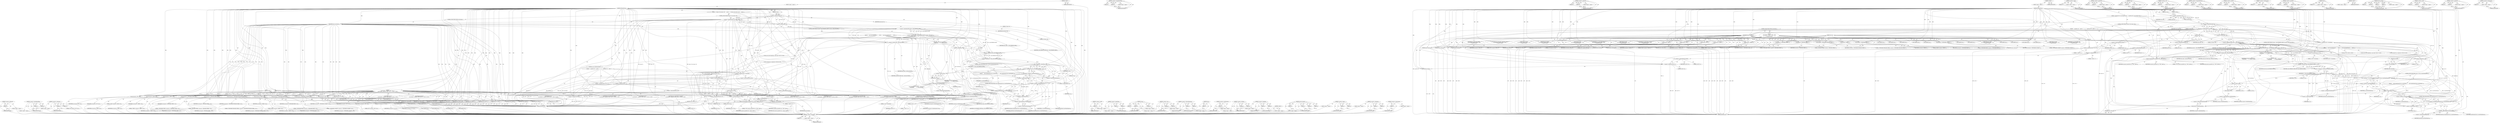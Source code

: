 digraph "&lt;operator&gt;.postIncrement" {
vulnerable_312 [label=<(METHOD,&lt;operator&gt;.addressOf)>];
vulnerable_313 [label=<(PARAM,p1)>];
vulnerable_314 [label=<(BLOCK,&lt;empty&gt;,&lt;empty&gt;)>];
vulnerable_315 [label=<(METHOD_RETURN,ANY)>];
vulnerable_264 [label=<(METHOD,&lt;operator&gt;.greaterEqualsThan)>];
vulnerable_265 [label=<(PARAM,p1)>];
vulnerable_266 [label=<(PARAM,p2)>];
vulnerable_267 [label=<(BLOCK,&lt;empty&gt;,&lt;empty&gt;)>];
vulnerable_268 [label=<(METHOD_RETURN,ANY)>];
vulnerable_290 [label=<(METHOD,&lt;operator&gt;.subtraction)>];
vulnerable_291 [label=<(PARAM,p1)>];
vulnerable_292 [label=<(PARAM,p2)>];
vulnerable_293 [label=<(BLOCK,&lt;empty&gt;,&lt;empty&gt;)>];
vulnerable_294 [label=<(METHOD_RETURN,ANY)>];
vulnerable_6 [label=<(METHOD,&lt;global&gt;)<SUB>1</SUB>>];
vulnerable_7 [label=<(BLOCK,&lt;empty&gt;,&lt;empty&gt;)<SUB>1</SUB>>];
vulnerable_8 [label=<(METHOD,jslTokenAsString)<SUB>1</SUB>>];
vulnerable_9 [label=<(PARAM,int token)<SUB>1</SUB>>];
vulnerable_10 [label=<(PARAM,char *str)<SUB>1</SUB>>];
vulnerable_11 [label=<(PARAM,size_t len)<SUB>1</SUB>>];
vulnerable_12 [label=<(BLOCK,{
   if (token&gt;32 &amp;&amp; token&lt;128) {
     assert(l...,{
   if (token&gt;32 &amp;&amp; token&lt;128) {
     assert(l...)<SUB>1</SUB>>];
vulnerable_13 [label=<(CONTROL_STRUCTURE,IF,if (token&gt;32 &amp;&amp; token&lt;128))<SUB>2</SUB>>];
vulnerable_14 [label=<(&lt;operator&gt;.logicalAnd,token&gt;32 &amp;&amp; token&lt;128)<SUB>2</SUB>>];
vulnerable_15 [label=<(&lt;operator&gt;.greaterThan,token&gt;32)<SUB>2</SUB>>];
vulnerable_16 [label=<(IDENTIFIER,token,token&gt;32)<SUB>2</SUB>>];
vulnerable_17 [label=<(LITERAL,32,token&gt;32)<SUB>2</SUB>>];
vulnerable_18 [label=<(&lt;operator&gt;.lessThan,token&lt;128)<SUB>2</SUB>>];
vulnerable_19 [label=<(IDENTIFIER,token,token&lt;128)<SUB>2</SUB>>];
vulnerable_20 [label=<(LITERAL,128,token&lt;128)<SUB>2</SUB>>];
vulnerable_21 [label=<(BLOCK,{
     assert(len&gt;=4);
    str[0] = '\'';
    s...,{
     assert(len&gt;=4);
    str[0] = '\'';
    s...)<SUB>2</SUB>>];
vulnerable_22 [label=<(assert,assert(len&gt;=4))<SUB>3</SUB>>];
vulnerable_23 [label=<(&lt;operator&gt;.greaterEqualsThan,len&gt;=4)<SUB>3</SUB>>];
vulnerable_24 [label=<(IDENTIFIER,len,len&gt;=4)<SUB>3</SUB>>];
vulnerable_25 [label=<(LITERAL,4,len&gt;=4)<SUB>3</SUB>>];
vulnerable_26 [label=<(&lt;operator&gt;.assignment,str[0] = '\'')<SUB>4</SUB>>];
vulnerable_27 [label=<(&lt;operator&gt;.indirectIndexAccess,str[0])<SUB>4</SUB>>];
vulnerable_28 [label=<(IDENTIFIER,str,str[0] = '\'')<SUB>4</SUB>>];
vulnerable_29 [label=<(LITERAL,0,str[0] = '\'')<SUB>4</SUB>>];
vulnerable_30 [label=<(LITERAL,'\'',str[0] = '\'')<SUB>4</SUB>>];
vulnerable_31 [label=<(&lt;operator&gt;.assignment,str[1] = (char)token)<SUB>5</SUB>>];
vulnerable_32 [label=<(&lt;operator&gt;.indirectIndexAccess,str[1])<SUB>5</SUB>>];
vulnerable_33 [label=<(IDENTIFIER,str,str[1] = (char)token)<SUB>5</SUB>>];
vulnerable_34 [label=<(LITERAL,1,str[1] = (char)token)<SUB>5</SUB>>];
vulnerable_35 [label=<(&lt;operator&gt;.cast,(char)token)<SUB>5</SUB>>];
vulnerable_36 [label=<(UNKNOWN,char,char)<SUB>5</SUB>>];
vulnerable_37 [label=<(IDENTIFIER,token,(char)token)<SUB>5</SUB>>];
vulnerable_38 [label=<(&lt;operator&gt;.assignment,str[2] = '\'')<SUB>6</SUB>>];
vulnerable_39 [label=<(&lt;operator&gt;.indirectIndexAccess,str[2])<SUB>6</SUB>>];
vulnerable_40 [label=<(IDENTIFIER,str,str[2] = '\'')<SUB>6</SUB>>];
vulnerable_41 [label=<(LITERAL,2,str[2] = '\'')<SUB>6</SUB>>];
vulnerable_42 [label=<(LITERAL,'\'',str[2] = '\'')<SUB>6</SUB>>];
vulnerable_43 [label=<(&lt;operator&gt;.assignment,str[3] = 0)<SUB>7</SUB>>];
vulnerable_44 [label=<(&lt;operator&gt;.indirectIndexAccess,str[3])<SUB>7</SUB>>];
vulnerable_45 [label=<(IDENTIFIER,str,str[3] = 0)<SUB>7</SUB>>];
vulnerable_46 [label=<(LITERAL,3,str[3] = 0)<SUB>7</SUB>>];
vulnerable_47 [label=<(LITERAL,0,str[3] = 0)<SUB>7</SUB>>];
vulnerable_48 [label=<(RETURN,return;,return;)<SUB>8</SUB>>];
vulnerable_49 [label=<(CONTROL_STRUCTURE,SWITCH,switch(token))<SUB>11</SUB>>];
vulnerable_50 [label=<(IDENTIFIER,token,switch(token))<SUB>11</SUB>>];
vulnerable_51 [label="<(BLOCK,{
  case LEX_EOF : strncpy(str, &quot;EOF&quot;, len); re...,{
  case LEX_EOF : strncpy(str, &quot;EOF&quot;, len); re...)<SUB>11</SUB>>"];
vulnerable_52 [label=<(JUMP_TARGET,case)<SUB>12</SUB>>];
vulnerable_53 [label="<(IDENTIFIER,LEX_EOF,{
  case LEX_EOF : strncpy(str, &quot;EOF&quot;, len); re...)<SUB>12</SUB>>"];
vulnerable_54 [label=<(strncpy,strncpy(str, &quot;EOF&quot;, len))<SUB>12</SUB>>];
vulnerable_55 [label=<(IDENTIFIER,str,strncpy(str, &quot;EOF&quot;, len))<SUB>12</SUB>>];
vulnerable_56 [label=<(LITERAL,&quot;EOF&quot;,strncpy(str, &quot;EOF&quot;, len))<SUB>12</SUB>>];
vulnerable_57 [label=<(IDENTIFIER,len,strncpy(str, &quot;EOF&quot;, len))<SUB>12</SUB>>];
vulnerable_58 [label=<(RETURN,return;,return;)<SUB>12</SUB>>];
vulnerable_59 [label=<(JUMP_TARGET,case)<SUB>13</SUB>>];
vulnerable_60 [label="<(IDENTIFIER,LEX_ID,{
  case LEX_EOF : strncpy(str, &quot;EOF&quot;, len); re...)<SUB>13</SUB>>"];
vulnerable_61 [label=<(strncpy,strncpy(str, &quot;ID&quot;, len))<SUB>13</SUB>>];
vulnerable_62 [label=<(IDENTIFIER,str,strncpy(str, &quot;ID&quot;, len))<SUB>13</SUB>>];
vulnerable_63 [label=<(LITERAL,&quot;ID&quot;,strncpy(str, &quot;ID&quot;, len))<SUB>13</SUB>>];
vulnerable_64 [label=<(IDENTIFIER,len,strncpy(str, &quot;ID&quot;, len))<SUB>13</SUB>>];
vulnerable_65 [label=<(RETURN,return;,return;)<SUB>13</SUB>>];
vulnerable_66 [label=<(JUMP_TARGET,case)<SUB>14</SUB>>];
vulnerable_67 [label="<(IDENTIFIER,LEX_INT,{
  case LEX_EOF : strncpy(str, &quot;EOF&quot;, len); re...)<SUB>14</SUB>>"];
vulnerable_68 [label=<(strncpy,strncpy(str, &quot;INT&quot;, len))<SUB>14</SUB>>];
vulnerable_69 [label=<(IDENTIFIER,str,strncpy(str, &quot;INT&quot;, len))<SUB>14</SUB>>];
vulnerable_70 [label=<(LITERAL,&quot;INT&quot;,strncpy(str, &quot;INT&quot;, len))<SUB>14</SUB>>];
vulnerable_71 [label=<(IDENTIFIER,len,strncpy(str, &quot;INT&quot;, len))<SUB>14</SUB>>];
vulnerable_72 [label=<(RETURN,return;,return;)<SUB>14</SUB>>];
vulnerable_73 [label=<(JUMP_TARGET,case)<SUB>15</SUB>>];
vulnerable_74 [label="<(IDENTIFIER,LEX_FLOAT,{
  case LEX_EOF : strncpy(str, &quot;EOF&quot;, len); re...)<SUB>15</SUB>>"];
vulnerable_75 [label=<(strncpy,strncpy(str, &quot;FLOAT&quot;, len))<SUB>15</SUB>>];
vulnerable_76 [label=<(IDENTIFIER,str,strncpy(str, &quot;FLOAT&quot;, len))<SUB>15</SUB>>];
vulnerable_77 [label=<(LITERAL,&quot;FLOAT&quot;,strncpy(str, &quot;FLOAT&quot;, len))<SUB>15</SUB>>];
vulnerable_78 [label=<(IDENTIFIER,len,strncpy(str, &quot;FLOAT&quot;, len))<SUB>15</SUB>>];
vulnerable_79 [label=<(RETURN,return;,return;)<SUB>15</SUB>>];
vulnerable_80 [label=<(JUMP_TARGET,case)<SUB>16</SUB>>];
vulnerable_81 [label="<(IDENTIFIER,LEX_STR,{
  case LEX_EOF : strncpy(str, &quot;EOF&quot;, len); re...)<SUB>16</SUB>>"];
vulnerable_82 [label=<(strncpy,strncpy(str, &quot;STRING&quot;, len))<SUB>16</SUB>>];
vulnerable_83 [label=<(IDENTIFIER,str,strncpy(str, &quot;STRING&quot;, len))<SUB>16</SUB>>];
vulnerable_84 [label=<(LITERAL,&quot;STRING&quot;,strncpy(str, &quot;STRING&quot;, len))<SUB>16</SUB>>];
vulnerable_85 [label=<(IDENTIFIER,len,strncpy(str, &quot;STRING&quot;, len))<SUB>16</SUB>>];
vulnerable_86 [label=<(RETURN,return;,return;)<SUB>16</SUB>>];
vulnerable_87 [label=<(JUMP_TARGET,case)<SUB>17</SUB>>];
vulnerable_88 [label="<(IDENTIFIER,LEX_UNFINISHED_STR,{
  case LEX_EOF : strncpy(str, &quot;EOF&quot;, len); re...)<SUB>17</SUB>>"];
vulnerable_89 [label=<(strncpy,strncpy(str, &quot;UNFINISHED STRING&quot;, len))<SUB>17</SUB>>];
vulnerable_90 [label=<(IDENTIFIER,str,strncpy(str, &quot;UNFINISHED STRING&quot;, len))<SUB>17</SUB>>];
vulnerable_91 [label=<(LITERAL,&quot;UNFINISHED STRING&quot;,strncpy(str, &quot;UNFINISHED STRING&quot;, len))<SUB>17</SUB>>];
vulnerable_92 [label=<(IDENTIFIER,len,strncpy(str, &quot;UNFINISHED STRING&quot;, len))<SUB>17</SUB>>];
vulnerable_93 [label=<(RETURN,return;,return;)<SUB>17</SUB>>];
vulnerable_94 [label=<(JUMP_TARGET,case)<SUB>18</SUB>>];
vulnerable_95 [label="<(IDENTIFIER,LEX_TEMPLATE_LITERAL,{
  case LEX_EOF : strncpy(str, &quot;EOF&quot;, len); re...)<SUB>18</SUB>>"];
vulnerable_96 [label=<(strncpy,strncpy(str, &quot;TEMPLATE LITERAL&quot;, len))<SUB>18</SUB>>];
vulnerable_97 [label=<(IDENTIFIER,str,strncpy(str, &quot;TEMPLATE LITERAL&quot;, len))<SUB>18</SUB>>];
vulnerable_98 [label=<(LITERAL,&quot;TEMPLATE LITERAL&quot;,strncpy(str, &quot;TEMPLATE LITERAL&quot;, len))<SUB>18</SUB>>];
vulnerable_99 [label=<(IDENTIFIER,len,strncpy(str, &quot;TEMPLATE LITERAL&quot;, len))<SUB>18</SUB>>];
vulnerable_100 [label=<(RETURN,return;,return;)<SUB>18</SUB>>];
vulnerable_101 [label=<(JUMP_TARGET,case)<SUB>19</SUB>>];
vulnerable_102 [label="<(IDENTIFIER,LEX_UNFINISHED_TEMPLATE_LITERAL,{
  case LEX_EOF : strncpy(str, &quot;EOF&quot;, len); re...)<SUB>19</SUB>>"];
vulnerable_103 [label=<(strncpy,strncpy(str, &quot;UNFINISHED TEMPLATE LITERAL&quot;, len))<SUB>19</SUB>>];
vulnerable_104 [label=<(IDENTIFIER,str,strncpy(str, &quot;UNFINISHED TEMPLATE LITERAL&quot;, len))<SUB>19</SUB>>];
vulnerable_105 [label=<(LITERAL,&quot;UNFINISHED TEMPLATE LITERAL&quot;,strncpy(str, &quot;UNFINISHED TEMPLATE LITERAL&quot;, len))<SUB>19</SUB>>];
vulnerable_106 [label=<(IDENTIFIER,len,strncpy(str, &quot;UNFINISHED TEMPLATE LITERAL&quot;, len))<SUB>19</SUB>>];
vulnerable_107 [label=<(RETURN,return;,return;)<SUB>19</SUB>>];
vulnerable_108 [label=<(JUMP_TARGET,case)<SUB>20</SUB>>];
vulnerable_109 [label="<(IDENTIFIER,LEX_REGEX,{
  case LEX_EOF : strncpy(str, &quot;EOF&quot;, len); re...)<SUB>20</SUB>>"];
vulnerable_110 [label=<(strncpy,strncpy(str, &quot;REGEX&quot;, len))<SUB>20</SUB>>];
vulnerable_111 [label=<(IDENTIFIER,str,strncpy(str, &quot;REGEX&quot;, len))<SUB>20</SUB>>];
vulnerable_112 [label=<(LITERAL,&quot;REGEX&quot;,strncpy(str, &quot;REGEX&quot;, len))<SUB>20</SUB>>];
vulnerable_113 [label=<(IDENTIFIER,len,strncpy(str, &quot;REGEX&quot;, len))<SUB>20</SUB>>];
vulnerable_114 [label=<(RETURN,return;,return;)<SUB>20</SUB>>];
vulnerable_115 [label=<(JUMP_TARGET,case)<SUB>21</SUB>>];
vulnerable_116 [label="<(IDENTIFIER,LEX_UNFINISHED_REGEX,{
  case LEX_EOF : strncpy(str, &quot;EOF&quot;, len); re...)<SUB>21</SUB>>"];
vulnerable_117 [label=<(strncpy,strncpy(str, &quot;UNFINISHED REGEX&quot;, len))<SUB>21</SUB>>];
vulnerable_118 [label=<(IDENTIFIER,str,strncpy(str, &quot;UNFINISHED REGEX&quot;, len))<SUB>21</SUB>>];
vulnerable_119 [label=<(LITERAL,&quot;UNFINISHED REGEX&quot;,strncpy(str, &quot;UNFINISHED REGEX&quot;, len))<SUB>21</SUB>>];
vulnerable_120 [label=<(IDENTIFIER,len,strncpy(str, &quot;UNFINISHED REGEX&quot;, len))<SUB>21</SUB>>];
vulnerable_121 [label=<(RETURN,return;,return;)<SUB>21</SUB>>];
vulnerable_122 [label=<(JUMP_TARGET,case)<SUB>22</SUB>>];
vulnerable_123 [label="<(IDENTIFIER,LEX_UNFINISHED_COMMENT,{
  case LEX_EOF : strncpy(str, &quot;EOF&quot;, len); re...)<SUB>22</SUB>>"];
vulnerable_124 [label=<(strncpy,strncpy(str, &quot;UNFINISHED COMMENT&quot;, len))<SUB>22</SUB>>];
vulnerable_125 [label=<(IDENTIFIER,str,strncpy(str, &quot;UNFINISHED COMMENT&quot;, len))<SUB>22</SUB>>];
vulnerable_126 [label=<(LITERAL,&quot;UNFINISHED COMMENT&quot;,strncpy(str, &quot;UNFINISHED COMMENT&quot;, len))<SUB>22</SUB>>];
vulnerable_127 [label=<(IDENTIFIER,len,strncpy(str, &quot;UNFINISHED COMMENT&quot;, len))<SUB>22</SUB>>];
vulnerable_128 [label=<(RETURN,return;,return;)<SUB>22</SUB>>];
vulnerable_129 [label=<(CONTROL_STRUCTURE,IF,if (token&gt;=_LEX_OPERATOR_START &amp;&amp; token&lt;_LEX_R_LIST_END))<SUB>24</SUB>>];
vulnerable_130 [label=<(&lt;operator&gt;.logicalAnd,token&gt;=_LEX_OPERATOR_START &amp;&amp; token&lt;_LEX_R_LIST...)<SUB>24</SUB>>];
vulnerable_131 [label=<(&lt;operator&gt;.greaterEqualsThan,token&gt;=_LEX_OPERATOR_START)<SUB>24</SUB>>];
vulnerable_132 [label=<(IDENTIFIER,token,token&gt;=_LEX_OPERATOR_START)<SUB>24</SUB>>];
vulnerable_133 [label=<(IDENTIFIER,_LEX_OPERATOR_START,token&gt;=_LEX_OPERATOR_START)<SUB>24</SUB>>];
vulnerable_134 [label=<(&lt;operator&gt;.lessThan,token&lt;_LEX_R_LIST_END)<SUB>24</SUB>>];
vulnerable_135 [label=<(IDENTIFIER,token,token&lt;_LEX_R_LIST_END)<SUB>24</SUB>>];
vulnerable_136 [label=<(IDENTIFIER,_LEX_R_LIST_END,token&lt;_LEX_R_LIST_END)<SUB>24</SUB>>];
vulnerable_137 [label=<(BLOCK,{
     const char tokenNames[] =
        /* LEX...,{
     const char tokenNames[] =
        /* LEX...)<SUB>24</SUB>>];
vulnerable_138 [label="<(LOCAL,const char[] tokenNames: const char[])<SUB>25</SUB>>"];
vulnerable_139 [label="<(&lt;operator&gt;.assignment,tokenNames[] =
        /* LEX_EQUAL      :   */...)<SUB>25</SUB>>"];
vulnerable_140 [label="<(IDENTIFIER,tokenNames,tokenNames[] =
        /* LEX_EQUAL      :   */...)<SUB>25</SUB>>"];
vulnerable_141 [label="<(LITERAL,&quot;==\0&quot;
        /* LEX_TYPEEQUAL  :   */ &quot;===\0&quot;...,tokenNames[] =
        /* LEX_EQUAL      :   */...)<SUB>26</SUB>>"];
vulnerable_142 [label="<(LOCAL,unsigned int p: unsigned int)<SUB>88</SUB>>"];
vulnerable_143 [label=<(&lt;operator&gt;.assignment,p = 0)<SUB>88</SUB>>];
vulnerable_144 [label=<(IDENTIFIER,p,p = 0)<SUB>88</SUB>>];
vulnerable_145 [label=<(LITERAL,0,p = 0)<SUB>88</SUB>>];
vulnerable_146 [label="<(LOCAL,int n: int)<SUB>89</SUB>>"];
vulnerable_147 [label=<(&lt;operator&gt;.assignment,n = token-_LEX_OPERATOR_START)<SUB>89</SUB>>];
vulnerable_148 [label=<(IDENTIFIER,n,n = token-_LEX_OPERATOR_START)<SUB>89</SUB>>];
vulnerable_149 [label=<(&lt;operator&gt;.subtraction,token-_LEX_OPERATOR_START)<SUB>89</SUB>>];
vulnerable_150 [label=<(IDENTIFIER,token,token-_LEX_OPERATOR_START)<SUB>89</SUB>>];
vulnerable_151 [label=<(IDENTIFIER,_LEX_OPERATOR_START,token-_LEX_OPERATOR_START)<SUB>89</SUB>>];
vulnerable_152 [label=<(CONTROL_STRUCTURE,WHILE,while (n&gt;0 &amp;&amp; p&lt;sizeof(tokenNames)))<SUB>90</SUB>>];
vulnerable_153 [label=<(&lt;operator&gt;.logicalAnd,n&gt;0 &amp;&amp; p&lt;sizeof(tokenNames))<SUB>90</SUB>>];
vulnerable_154 [label=<(&lt;operator&gt;.greaterThan,n&gt;0)<SUB>90</SUB>>];
vulnerable_155 [label=<(IDENTIFIER,n,n&gt;0)<SUB>90</SUB>>];
vulnerable_156 [label=<(LITERAL,0,n&gt;0)<SUB>90</SUB>>];
vulnerable_157 [label=<(&lt;operator&gt;.lessThan,p&lt;sizeof(tokenNames))<SUB>90</SUB>>];
vulnerable_158 [label=<(IDENTIFIER,p,p&lt;sizeof(tokenNames))<SUB>90</SUB>>];
vulnerable_159 [label=<(&lt;operator&gt;.sizeOf,sizeof(tokenNames))<SUB>90</SUB>>];
vulnerable_160 [label=<(IDENTIFIER,tokenNames,sizeof(tokenNames))<SUB>90</SUB>>];
vulnerable_161 [label=<(BLOCK,{
      while (tokenNames[p] &amp;&amp; p&lt;sizeof(tokenN...,{
      while (tokenNames[p] &amp;&amp; p&lt;sizeof(tokenN...)<SUB>90</SUB>>];
vulnerable_162 [label=<(CONTROL_STRUCTURE,WHILE,while (tokenNames[p] &amp;&amp; p&lt;sizeof(tokenNames)))<SUB>91</SUB>>];
vulnerable_163 [label=<(&lt;operator&gt;.logicalAnd,tokenNames[p] &amp;&amp; p&lt;sizeof(tokenNames))<SUB>91</SUB>>];
vulnerable_164 [label=<(&lt;operator&gt;.indirectIndexAccess,tokenNames[p])<SUB>91</SUB>>];
vulnerable_165 [label=<(IDENTIFIER,tokenNames,tokenNames[p] &amp;&amp; p&lt;sizeof(tokenNames))<SUB>91</SUB>>];
vulnerable_166 [label=<(IDENTIFIER,p,tokenNames[p] &amp;&amp; p&lt;sizeof(tokenNames))<SUB>91</SUB>>];
vulnerable_167 [label=<(&lt;operator&gt;.lessThan,p&lt;sizeof(tokenNames))<SUB>91</SUB>>];
vulnerable_168 [label=<(IDENTIFIER,p,p&lt;sizeof(tokenNames))<SUB>91</SUB>>];
vulnerable_169 [label=<(&lt;operator&gt;.sizeOf,sizeof(tokenNames))<SUB>91</SUB>>];
vulnerable_170 [label=<(IDENTIFIER,tokenNames,sizeof(tokenNames))<SUB>91</SUB>>];
vulnerable_171 [label=<(&lt;operator&gt;.postIncrement,p++)<SUB>91</SUB>>];
vulnerable_172 [label=<(IDENTIFIER,p,p++)<SUB>91</SUB>>];
vulnerable_173 [label=<(&lt;operator&gt;.postIncrement,p++)<SUB>92</SUB>>];
vulnerable_174 [label=<(IDENTIFIER,p,p++)<SUB>92</SUB>>];
vulnerable_175 [label=<(&lt;operator&gt;.postDecrement,n--)<SUB>93</SUB>>];
vulnerable_176 [label=<(IDENTIFIER,n,n--)<SUB>93</SUB>>];
vulnerable_177 [label=<(assert,assert(n==0))<SUB>95</SUB>>];
vulnerable_178 [label=<(&lt;operator&gt;.equals,n==0)<SUB>95</SUB>>];
vulnerable_179 [label=<(IDENTIFIER,n,n==0)<SUB>95</SUB>>];
vulnerable_180 [label=<(LITERAL,0,n==0)<SUB>95</SUB>>];
vulnerable_181 [label=<(strncpy,strncpy(str, &amp;tokenNames[p], len))<SUB>96</SUB>>];
vulnerable_182 [label=<(IDENTIFIER,str,strncpy(str, &amp;tokenNames[p], len))<SUB>96</SUB>>];
vulnerable_183 [label=<(&lt;operator&gt;.addressOf,&amp;tokenNames[p])<SUB>96</SUB>>];
vulnerable_184 [label=<(&lt;operator&gt;.indirectIndexAccess,tokenNames[p])<SUB>96</SUB>>];
vulnerable_185 [label=<(IDENTIFIER,tokenNames,strncpy(str, &amp;tokenNames[p], len))<SUB>96</SUB>>];
vulnerable_186 [label=<(IDENTIFIER,p,strncpy(str, &amp;tokenNames[p], len))<SUB>96</SUB>>];
vulnerable_187 [label=<(IDENTIFIER,len,strncpy(str, &amp;tokenNames[p], len))<SUB>96</SUB>>];
vulnerable_188 [label=<(RETURN,return;,return;)<SUB>97</SUB>>];
vulnerable_189 [label=<(assert,assert(len&gt;=10))<SUB>100</SUB>>];
vulnerable_190 [label=<(&lt;operator&gt;.greaterEqualsThan,len&gt;=10)<SUB>100</SUB>>];
vulnerable_191 [label=<(IDENTIFIER,len,len&gt;=10)<SUB>100</SUB>>];
vulnerable_192 [label=<(LITERAL,10,len&gt;=10)<SUB>100</SUB>>];
vulnerable_193 [label=<(espruino_snprintf,espruino_snprintf(str, len, &quot;?[%d]&quot;, token))<SUB>101</SUB>>];
vulnerable_194 [label=<(IDENTIFIER,str,espruino_snprintf(str, len, &quot;?[%d]&quot;, token))<SUB>101</SUB>>];
vulnerable_195 [label=<(IDENTIFIER,len,espruino_snprintf(str, len, &quot;?[%d]&quot;, token))<SUB>101</SUB>>];
vulnerable_196 [label=<(LITERAL,&quot;?[%d]&quot;,espruino_snprintf(str, len, &quot;?[%d]&quot;, token))<SUB>101</SUB>>];
vulnerable_197 [label=<(IDENTIFIER,token,espruino_snprintf(str, len, &quot;?[%d]&quot;, token))<SUB>101</SUB>>];
vulnerable_198 [label=<(METHOD_RETURN,void)<SUB>1</SUB>>];
vulnerable_200 [label=<(METHOD_RETURN,ANY)<SUB>1</SUB>>];
vulnerable_295 [label=<(METHOD,&lt;operator&gt;.sizeOf)>];
vulnerable_296 [label=<(PARAM,p1)>];
vulnerable_297 [label=<(BLOCK,&lt;empty&gt;,&lt;empty&gt;)>];
vulnerable_298 [label=<(METHOD_RETURN,ANY)>];
vulnerable_250 [label=<(METHOD,&lt;operator&gt;.greaterThan)>];
vulnerable_251 [label=<(PARAM,p1)>];
vulnerable_252 [label=<(PARAM,p2)>];
vulnerable_253 [label=<(BLOCK,&lt;empty&gt;,&lt;empty&gt;)>];
vulnerable_254 [label=<(METHOD_RETURN,ANY)>];
vulnerable_284 [label=<(METHOD,strncpy)>];
vulnerable_285 [label=<(PARAM,p1)>];
vulnerable_286 [label=<(PARAM,p2)>];
vulnerable_287 [label=<(PARAM,p3)>];
vulnerable_288 [label=<(BLOCK,&lt;empty&gt;,&lt;empty&gt;)>];
vulnerable_289 [label=<(METHOD_RETURN,ANY)>];
vulnerable_279 [label=<(METHOD,&lt;operator&gt;.cast)>];
vulnerable_280 [label=<(PARAM,p1)>];
vulnerable_281 [label=<(PARAM,p2)>];
vulnerable_282 [label=<(BLOCK,&lt;empty&gt;,&lt;empty&gt;)>];
vulnerable_283 [label=<(METHOD_RETURN,ANY)>];
vulnerable_274 [label=<(METHOD,&lt;operator&gt;.indirectIndexAccess)>];
vulnerable_275 [label=<(PARAM,p1)>];
vulnerable_276 [label=<(PARAM,p2)>];
vulnerable_277 [label=<(BLOCK,&lt;empty&gt;,&lt;empty&gt;)>];
vulnerable_278 [label=<(METHOD_RETURN,ANY)>];
vulnerable_260 [label=<(METHOD,assert)>];
vulnerable_261 [label=<(PARAM,p1)>];
vulnerable_262 [label=<(BLOCK,&lt;empty&gt;,&lt;empty&gt;)>];
vulnerable_263 [label=<(METHOD_RETURN,ANY)>];
vulnerable_303 [label=<(METHOD,&lt;operator&gt;.postDecrement)>];
vulnerable_304 [label=<(PARAM,p1)>];
vulnerable_305 [label=<(BLOCK,&lt;empty&gt;,&lt;empty&gt;)>];
vulnerable_306 [label=<(METHOD_RETURN,ANY)>];
vulnerable_255 [label=<(METHOD,&lt;operator&gt;.lessThan)>];
vulnerable_256 [label=<(PARAM,p1)>];
vulnerable_257 [label=<(PARAM,p2)>];
vulnerable_258 [label=<(BLOCK,&lt;empty&gt;,&lt;empty&gt;)>];
vulnerable_259 [label=<(METHOD_RETURN,ANY)>];
vulnerable_245 [label=<(METHOD,&lt;operator&gt;.logicalAnd)>];
vulnerable_246 [label=<(PARAM,p1)>];
vulnerable_247 [label=<(PARAM,p2)>];
vulnerable_248 [label=<(BLOCK,&lt;empty&gt;,&lt;empty&gt;)>];
vulnerable_249 [label=<(METHOD_RETURN,ANY)>];
vulnerable_239 [label=<(METHOD,&lt;global&gt;)<SUB>1</SUB>>];
vulnerable_240 [label=<(BLOCK,&lt;empty&gt;,&lt;empty&gt;)>];
vulnerable_241 [label=<(METHOD_RETURN,ANY)>];
vulnerable_316 [label=<(METHOD,espruino_snprintf)>];
vulnerable_317 [label=<(PARAM,p1)>];
vulnerable_318 [label=<(PARAM,p2)>];
vulnerable_319 [label=<(PARAM,p3)>];
vulnerable_320 [label=<(PARAM,p4)>];
vulnerable_321 [label=<(BLOCK,&lt;empty&gt;,&lt;empty&gt;)>];
vulnerable_322 [label=<(METHOD_RETURN,ANY)>];
vulnerable_307 [label=<(METHOD,&lt;operator&gt;.equals)>];
vulnerable_308 [label=<(PARAM,p1)>];
vulnerable_309 [label=<(PARAM,p2)>];
vulnerable_310 [label=<(BLOCK,&lt;empty&gt;,&lt;empty&gt;)>];
vulnerable_311 [label=<(METHOD_RETURN,ANY)>];
vulnerable_269 [label=<(METHOD,&lt;operator&gt;.assignment)>];
vulnerable_270 [label=<(PARAM,p1)>];
vulnerable_271 [label=<(PARAM,p2)>];
vulnerable_272 [label=<(BLOCK,&lt;empty&gt;,&lt;empty&gt;)>];
vulnerable_273 [label=<(METHOD_RETURN,ANY)>];
vulnerable_299 [label=<(METHOD,&lt;operator&gt;.postIncrement)>];
vulnerable_300 [label=<(PARAM,p1)>];
vulnerable_301 [label=<(BLOCK,&lt;empty&gt;,&lt;empty&gt;)>];
vulnerable_302 [label=<(METHOD_RETURN,ANY)>];
fixed_299 [label=<(METHOD,&lt;operator&gt;.addressOf)>];
fixed_300 [label=<(PARAM,p1)>];
fixed_301 [label=<(BLOCK,&lt;empty&gt;,&lt;empty&gt;)>];
fixed_302 [label=<(METHOD_RETURN,ANY)>];
fixed_252 [label=<(METHOD,&lt;operator&gt;.greaterEqualsThan)>];
fixed_253 [label=<(PARAM,p1)>];
fixed_254 [label=<(PARAM,p2)>];
fixed_255 [label=<(BLOCK,&lt;empty&gt;,&lt;empty&gt;)>];
fixed_256 [label=<(METHOD_RETURN,ANY)>];
fixed_277 [label=<(METHOD,&lt;operator&gt;.subtraction)>];
fixed_278 [label=<(PARAM,p1)>];
fixed_279 [label=<(PARAM,p2)>];
fixed_280 [label=<(BLOCK,&lt;empty&gt;,&lt;empty&gt;)>];
fixed_281 [label=<(METHOD_RETURN,ANY)>];
fixed_6 [label=<(METHOD,&lt;global&gt;)<SUB>1</SUB>>];
fixed_7 [label=<(BLOCK,&lt;empty&gt;,&lt;empty&gt;)<SUB>1</SUB>>];
fixed_8 [label=<(METHOD,jslTokenAsString)<SUB>1</SUB>>];
fixed_9 [label=<(PARAM,int token)<SUB>1</SUB>>];
fixed_10 [label=<(PARAM,char *str)<SUB>1</SUB>>];
fixed_11 [label=<(PARAM,size_t len)<SUB>1</SUB>>];
fixed_12 [label=<(BLOCK,{
  assert(len&gt;28); // size of largest string
 ...,{
  assert(len&gt;28); // size of largest string
 ...)<SUB>1</SUB>>];
fixed_13 [label=<(assert,assert(len&gt;28))<SUB>2</SUB>>];
fixed_14 [label=<(&lt;operator&gt;.greaterThan,len&gt;28)<SUB>2</SUB>>];
fixed_15 [label=<(IDENTIFIER,len,len&gt;28)<SUB>2</SUB>>];
fixed_16 [label=<(LITERAL,28,len&gt;28)<SUB>2</SUB>>];
fixed_17 [label=<(CONTROL_STRUCTURE,IF,if (token&gt;32 &amp;&amp; token&lt;128))<SUB>3</SUB>>];
fixed_18 [label=<(&lt;operator&gt;.logicalAnd,token&gt;32 &amp;&amp; token&lt;128)<SUB>3</SUB>>];
fixed_19 [label=<(&lt;operator&gt;.greaterThan,token&gt;32)<SUB>3</SUB>>];
fixed_20 [label=<(IDENTIFIER,token,token&gt;32)<SUB>3</SUB>>];
fixed_21 [label=<(LITERAL,32,token&gt;32)<SUB>3</SUB>>];
fixed_22 [label=<(&lt;operator&gt;.lessThan,token&lt;128)<SUB>3</SUB>>];
fixed_23 [label=<(IDENTIFIER,token,token&lt;128)<SUB>3</SUB>>];
fixed_24 [label=<(LITERAL,128,token&lt;128)<SUB>3</SUB>>];
fixed_25 [label=<(BLOCK,{
     assert(len&gt;=4);
    str[0] = '\'';
    s...,{
     assert(len&gt;=4);
    str[0] = '\'';
    s...)<SUB>3</SUB>>];
fixed_26 [label=<(assert,assert(len&gt;=4))<SUB>4</SUB>>];
fixed_27 [label=<(&lt;operator&gt;.greaterEqualsThan,len&gt;=4)<SUB>4</SUB>>];
fixed_28 [label=<(IDENTIFIER,len,len&gt;=4)<SUB>4</SUB>>];
fixed_29 [label=<(LITERAL,4,len&gt;=4)<SUB>4</SUB>>];
fixed_30 [label=<(&lt;operator&gt;.assignment,str[0] = '\'')<SUB>5</SUB>>];
fixed_31 [label=<(&lt;operator&gt;.indirectIndexAccess,str[0])<SUB>5</SUB>>];
fixed_32 [label=<(IDENTIFIER,str,str[0] = '\'')<SUB>5</SUB>>];
fixed_33 [label=<(LITERAL,0,str[0] = '\'')<SUB>5</SUB>>];
fixed_34 [label=<(LITERAL,'\'',str[0] = '\'')<SUB>5</SUB>>];
fixed_35 [label=<(&lt;operator&gt;.assignment,str[1] = (char)token)<SUB>6</SUB>>];
fixed_36 [label=<(&lt;operator&gt;.indirectIndexAccess,str[1])<SUB>6</SUB>>];
fixed_37 [label=<(IDENTIFIER,str,str[1] = (char)token)<SUB>6</SUB>>];
fixed_38 [label=<(LITERAL,1,str[1] = (char)token)<SUB>6</SUB>>];
fixed_39 [label=<(&lt;operator&gt;.cast,(char)token)<SUB>6</SUB>>];
fixed_40 [label=<(UNKNOWN,char,char)<SUB>6</SUB>>];
fixed_41 [label=<(IDENTIFIER,token,(char)token)<SUB>6</SUB>>];
fixed_42 [label=<(&lt;operator&gt;.assignment,str[2] = '\'')<SUB>7</SUB>>];
fixed_43 [label=<(&lt;operator&gt;.indirectIndexAccess,str[2])<SUB>7</SUB>>];
fixed_44 [label=<(IDENTIFIER,str,str[2] = '\'')<SUB>7</SUB>>];
fixed_45 [label=<(LITERAL,2,str[2] = '\'')<SUB>7</SUB>>];
fixed_46 [label=<(LITERAL,'\'',str[2] = '\'')<SUB>7</SUB>>];
fixed_47 [label=<(&lt;operator&gt;.assignment,str[3] = 0)<SUB>8</SUB>>];
fixed_48 [label=<(&lt;operator&gt;.indirectIndexAccess,str[3])<SUB>8</SUB>>];
fixed_49 [label=<(IDENTIFIER,str,str[3] = 0)<SUB>8</SUB>>];
fixed_50 [label=<(LITERAL,3,str[3] = 0)<SUB>8</SUB>>];
fixed_51 [label=<(LITERAL,0,str[3] = 0)<SUB>8</SUB>>];
fixed_52 [label=<(RETURN,return;,return;)<SUB>9</SUB>>];
fixed_53 [label=<(CONTROL_STRUCTURE,SWITCH,switch(token))<SUB>13</SUB>>];
fixed_54 [label=<(IDENTIFIER,token,switch(token))<SUB>13</SUB>>];
fixed_55 [label="<(BLOCK,{
  case LEX_EOF : strcpy(str, &quot;EOF&quot;); return;
...,{
  case LEX_EOF : strcpy(str, &quot;EOF&quot;); return;
...)<SUB>13</SUB>>"];
fixed_56 [label=<(JUMP_TARGET,case)<SUB>14</SUB>>];
fixed_57 [label="<(IDENTIFIER,LEX_EOF,{
  case LEX_EOF : strcpy(str, &quot;EOF&quot;); return;
...)<SUB>14</SUB>>"];
fixed_58 [label=<(strcpy,strcpy(str, &quot;EOF&quot;))<SUB>14</SUB>>];
fixed_59 [label=<(IDENTIFIER,str,strcpy(str, &quot;EOF&quot;))<SUB>14</SUB>>];
fixed_60 [label=<(LITERAL,&quot;EOF&quot;,strcpy(str, &quot;EOF&quot;))<SUB>14</SUB>>];
fixed_61 [label=<(RETURN,return;,return;)<SUB>14</SUB>>];
fixed_62 [label=<(JUMP_TARGET,case)<SUB>15</SUB>>];
fixed_63 [label="<(IDENTIFIER,LEX_ID,{
  case LEX_EOF : strcpy(str, &quot;EOF&quot;); return;
...)<SUB>15</SUB>>"];
fixed_64 [label=<(strcpy,strcpy(str, &quot;ID&quot;))<SUB>15</SUB>>];
fixed_65 [label=<(IDENTIFIER,str,strcpy(str, &quot;ID&quot;))<SUB>15</SUB>>];
fixed_66 [label=<(LITERAL,&quot;ID&quot;,strcpy(str, &quot;ID&quot;))<SUB>15</SUB>>];
fixed_67 [label=<(RETURN,return;,return;)<SUB>15</SUB>>];
fixed_68 [label=<(JUMP_TARGET,case)<SUB>16</SUB>>];
fixed_69 [label="<(IDENTIFIER,LEX_INT,{
  case LEX_EOF : strcpy(str, &quot;EOF&quot;); return;
...)<SUB>16</SUB>>"];
fixed_70 [label=<(strcpy,strcpy(str, &quot;INT&quot;))<SUB>16</SUB>>];
fixed_71 [label=<(IDENTIFIER,str,strcpy(str, &quot;INT&quot;))<SUB>16</SUB>>];
fixed_72 [label=<(LITERAL,&quot;INT&quot;,strcpy(str, &quot;INT&quot;))<SUB>16</SUB>>];
fixed_73 [label=<(RETURN,return;,return;)<SUB>16</SUB>>];
fixed_74 [label=<(JUMP_TARGET,case)<SUB>17</SUB>>];
fixed_75 [label="<(IDENTIFIER,LEX_FLOAT,{
  case LEX_EOF : strcpy(str, &quot;EOF&quot;); return;
...)<SUB>17</SUB>>"];
fixed_76 [label=<(strcpy,strcpy(str, &quot;FLOAT&quot;))<SUB>17</SUB>>];
fixed_77 [label=<(IDENTIFIER,str,strcpy(str, &quot;FLOAT&quot;))<SUB>17</SUB>>];
fixed_78 [label=<(LITERAL,&quot;FLOAT&quot;,strcpy(str, &quot;FLOAT&quot;))<SUB>17</SUB>>];
fixed_79 [label=<(RETURN,return;,return;)<SUB>17</SUB>>];
fixed_80 [label=<(JUMP_TARGET,case)<SUB>18</SUB>>];
fixed_81 [label="<(IDENTIFIER,LEX_STR,{
  case LEX_EOF : strcpy(str, &quot;EOF&quot;); return;
...)<SUB>18</SUB>>"];
fixed_82 [label=<(strcpy,strcpy(str, &quot;STRING&quot;))<SUB>18</SUB>>];
fixed_83 [label=<(IDENTIFIER,str,strcpy(str, &quot;STRING&quot;))<SUB>18</SUB>>];
fixed_84 [label=<(LITERAL,&quot;STRING&quot;,strcpy(str, &quot;STRING&quot;))<SUB>18</SUB>>];
fixed_85 [label=<(RETURN,return;,return;)<SUB>18</SUB>>];
fixed_86 [label=<(JUMP_TARGET,case)<SUB>19</SUB>>];
fixed_87 [label="<(IDENTIFIER,LEX_UNFINISHED_STR,{
  case LEX_EOF : strcpy(str, &quot;EOF&quot;); return;
...)<SUB>19</SUB>>"];
fixed_88 [label=<(strcpy,strcpy(str, &quot;UNFINISHED STRING&quot;))<SUB>19</SUB>>];
fixed_89 [label=<(IDENTIFIER,str,strcpy(str, &quot;UNFINISHED STRING&quot;))<SUB>19</SUB>>];
fixed_90 [label=<(LITERAL,&quot;UNFINISHED STRING&quot;,strcpy(str, &quot;UNFINISHED STRING&quot;))<SUB>19</SUB>>];
fixed_91 [label=<(RETURN,return;,return;)<SUB>19</SUB>>];
fixed_92 [label=<(JUMP_TARGET,case)<SUB>20</SUB>>];
fixed_93 [label="<(IDENTIFIER,LEX_TEMPLATE_LITERAL,{
  case LEX_EOF : strcpy(str, &quot;EOF&quot;); return;
...)<SUB>20</SUB>>"];
fixed_94 [label=<(strcpy,strcpy(str, &quot;TEMPLATE LITERAL&quot;))<SUB>20</SUB>>];
fixed_95 [label=<(IDENTIFIER,str,strcpy(str, &quot;TEMPLATE LITERAL&quot;))<SUB>20</SUB>>];
fixed_96 [label=<(LITERAL,&quot;TEMPLATE LITERAL&quot;,strcpy(str, &quot;TEMPLATE LITERAL&quot;))<SUB>20</SUB>>];
fixed_97 [label=<(RETURN,return;,return;)<SUB>20</SUB>>];
fixed_98 [label=<(JUMP_TARGET,case)<SUB>21</SUB>>];
fixed_99 [label="<(IDENTIFIER,LEX_UNFINISHED_TEMPLATE_LITERAL,{
  case LEX_EOF : strcpy(str, &quot;EOF&quot;); return;
...)<SUB>21</SUB>>"];
fixed_100 [label=<(strcpy,strcpy(str, &quot;UNFINISHED TEMPLATE LITERAL&quot;))<SUB>21</SUB>>];
fixed_101 [label=<(IDENTIFIER,str,strcpy(str, &quot;UNFINISHED TEMPLATE LITERAL&quot;))<SUB>21</SUB>>];
fixed_102 [label=<(LITERAL,&quot;UNFINISHED TEMPLATE LITERAL&quot;,strcpy(str, &quot;UNFINISHED TEMPLATE LITERAL&quot;))<SUB>21</SUB>>];
fixed_103 [label=<(RETURN,return;,return;)<SUB>21</SUB>>];
fixed_104 [label=<(JUMP_TARGET,case)<SUB>22</SUB>>];
fixed_105 [label="<(IDENTIFIER,LEX_REGEX,{
  case LEX_EOF : strcpy(str, &quot;EOF&quot;); return;
...)<SUB>22</SUB>>"];
fixed_106 [label=<(strcpy,strcpy(str, &quot;REGEX&quot;))<SUB>22</SUB>>];
fixed_107 [label=<(IDENTIFIER,str,strcpy(str, &quot;REGEX&quot;))<SUB>22</SUB>>];
fixed_108 [label=<(LITERAL,&quot;REGEX&quot;,strcpy(str, &quot;REGEX&quot;))<SUB>22</SUB>>];
fixed_109 [label=<(RETURN,return;,return;)<SUB>22</SUB>>];
fixed_110 [label=<(JUMP_TARGET,case)<SUB>23</SUB>>];
fixed_111 [label="<(IDENTIFIER,LEX_UNFINISHED_REGEX,{
  case LEX_EOF : strcpy(str, &quot;EOF&quot;); return;
...)<SUB>23</SUB>>"];
fixed_112 [label=<(strcpy,strcpy(str, &quot;UNFINISHED REGEX&quot;))<SUB>23</SUB>>];
fixed_113 [label=<(IDENTIFIER,str,strcpy(str, &quot;UNFINISHED REGEX&quot;))<SUB>23</SUB>>];
fixed_114 [label=<(LITERAL,&quot;UNFINISHED REGEX&quot;,strcpy(str, &quot;UNFINISHED REGEX&quot;))<SUB>23</SUB>>];
fixed_115 [label=<(RETURN,return;,return;)<SUB>23</SUB>>];
fixed_116 [label=<(JUMP_TARGET,case)<SUB>24</SUB>>];
fixed_117 [label="<(IDENTIFIER,LEX_UNFINISHED_COMMENT,{
  case LEX_EOF : strcpy(str, &quot;EOF&quot;); return;
...)<SUB>24</SUB>>"];
fixed_118 [label=<(strcpy,strcpy(str, &quot;UNFINISHED COMMENT&quot;))<SUB>24</SUB>>];
fixed_119 [label=<(IDENTIFIER,str,strcpy(str, &quot;UNFINISHED COMMENT&quot;))<SUB>24</SUB>>];
fixed_120 [label=<(LITERAL,&quot;UNFINISHED COMMENT&quot;,strcpy(str, &quot;UNFINISHED COMMENT&quot;))<SUB>24</SUB>>];
fixed_121 [label=<(RETURN,return;,return;)<SUB>24</SUB>>];
fixed_122 [label=<(CONTROL_STRUCTURE,IF,if (token&gt;=_LEX_OPERATOR_START &amp;&amp; token&lt;_LEX_R_LIST_END))<SUB>26</SUB>>];
fixed_123 [label=<(&lt;operator&gt;.logicalAnd,token&gt;=_LEX_OPERATOR_START &amp;&amp; token&lt;_LEX_R_LIST...)<SUB>26</SUB>>];
fixed_124 [label=<(&lt;operator&gt;.greaterEqualsThan,token&gt;=_LEX_OPERATOR_START)<SUB>26</SUB>>];
fixed_125 [label=<(IDENTIFIER,token,token&gt;=_LEX_OPERATOR_START)<SUB>26</SUB>>];
fixed_126 [label=<(IDENTIFIER,_LEX_OPERATOR_START,token&gt;=_LEX_OPERATOR_START)<SUB>26</SUB>>];
fixed_127 [label=<(&lt;operator&gt;.lessThan,token&lt;_LEX_R_LIST_END)<SUB>26</SUB>>];
fixed_128 [label=<(IDENTIFIER,token,token&lt;_LEX_R_LIST_END)<SUB>26</SUB>>];
fixed_129 [label=<(IDENTIFIER,_LEX_R_LIST_END,token&lt;_LEX_R_LIST_END)<SUB>26</SUB>>];
fixed_130 [label=<(BLOCK,{
     const char tokenNames[] =
        /* LEX...,{
     const char tokenNames[] =
        /* LEX...)<SUB>26</SUB>>];
fixed_131 [label="<(LOCAL,const char[] tokenNames: const char[])<SUB>27</SUB>>"];
fixed_132 [label="<(&lt;operator&gt;.assignment,tokenNames[] =
        /* LEX_EQUAL      :   */...)<SUB>27</SUB>>"];
fixed_133 [label="<(IDENTIFIER,tokenNames,tokenNames[] =
        /* LEX_EQUAL      :   */...)<SUB>27</SUB>>"];
fixed_134 [label="<(LITERAL,&quot;==\0&quot;
        /* LEX_TYPEEQUAL  :   */ &quot;===\0&quot;...,tokenNames[] =
        /* LEX_EQUAL      :   */...)<SUB>28</SUB>>"];
fixed_135 [label="<(LOCAL,unsigned int p: unsigned int)<SUB>90</SUB>>"];
fixed_136 [label=<(&lt;operator&gt;.assignment,p = 0)<SUB>90</SUB>>];
fixed_137 [label=<(IDENTIFIER,p,p = 0)<SUB>90</SUB>>];
fixed_138 [label=<(LITERAL,0,p = 0)<SUB>90</SUB>>];
fixed_139 [label="<(LOCAL,int n: int)<SUB>91</SUB>>"];
fixed_140 [label=<(&lt;operator&gt;.assignment,n = token-_LEX_OPERATOR_START)<SUB>91</SUB>>];
fixed_141 [label=<(IDENTIFIER,n,n = token-_LEX_OPERATOR_START)<SUB>91</SUB>>];
fixed_142 [label=<(&lt;operator&gt;.subtraction,token-_LEX_OPERATOR_START)<SUB>91</SUB>>];
fixed_143 [label=<(IDENTIFIER,token,token-_LEX_OPERATOR_START)<SUB>91</SUB>>];
fixed_144 [label=<(IDENTIFIER,_LEX_OPERATOR_START,token-_LEX_OPERATOR_START)<SUB>91</SUB>>];
fixed_145 [label=<(CONTROL_STRUCTURE,WHILE,while (n&gt;0 &amp;&amp; p&lt;sizeof(tokenNames)))<SUB>92</SUB>>];
fixed_146 [label=<(&lt;operator&gt;.logicalAnd,n&gt;0 &amp;&amp; p&lt;sizeof(tokenNames))<SUB>92</SUB>>];
fixed_147 [label=<(&lt;operator&gt;.greaterThan,n&gt;0)<SUB>92</SUB>>];
fixed_148 [label=<(IDENTIFIER,n,n&gt;0)<SUB>92</SUB>>];
fixed_149 [label=<(LITERAL,0,n&gt;0)<SUB>92</SUB>>];
fixed_150 [label=<(&lt;operator&gt;.lessThan,p&lt;sizeof(tokenNames))<SUB>92</SUB>>];
fixed_151 [label=<(IDENTIFIER,p,p&lt;sizeof(tokenNames))<SUB>92</SUB>>];
fixed_152 [label=<(&lt;operator&gt;.sizeOf,sizeof(tokenNames))<SUB>92</SUB>>];
fixed_153 [label=<(IDENTIFIER,tokenNames,sizeof(tokenNames))<SUB>92</SUB>>];
fixed_154 [label=<(BLOCK,{
      while (tokenNames[p] &amp;&amp; p&lt;sizeof(tokenN...,{
      while (tokenNames[p] &amp;&amp; p&lt;sizeof(tokenN...)<SUB>92</SUB>>];
fixed_155 [label=<(CONTROL_STRUCTURE,WHILE,while (tokenNames[p] &amp;&amp; p&lt;sizeof(tokenNames)))<SUB>93</SUB>>];
fixed_156 [label=<(&lt;operator&gt;.logicalAnd,tokenNames[p] &amp;&amp; p&lt;sizeof(tokenNames))<SUB>93</SUB>>];
fixed_157 [label=<(&lt;operator&gt;.indirectIndexAccess,tokenNames[p])<SUB>93</SUB>>];
fixed_158 [label=<(IDENTIFIER,tokenNames,tokenNames[p] &amp;&amp; p&lt;sizeof(tokenNames))<SUB>93</SUB>>];
fixed_159 [label=<(IDENTIFIER,p,tokenNames[p] &amp;&amp; p&lt;sizeof(tokenNames))<SUB>93</SUB>>];
fixed_160 [label=<(&lt;operator&gt;.lessThan,p&lt;sizeof(tokenNames))<SUB>93</SUB>>];
fixed_161 [label=<(IDENTIFIER,p,p&lt;sizeof(tokenNames))<SUB>93</SUB>>];
fixed_162 [label=<(&lt;operator&gt;.sizeOf,sizeof(tokenNames))<SUB>93</SUB>>];
fixed_163 [label=<(IDENTIFIER,tokenNames,sizeof(tokenNames))<SUB>93</SUB>>];
fixed_164 [label=<(&lt;operator&gt;.postIncrement,p++)<SUB>93</SUB>>];
fixed_165 [label=<(IDENTIFIER,p,p++)<SUB>93</SUB>>];
fixed_166 [label=<(&lt;operator&gt;.postIncrement,p++)<SUB>94</SUB>>];
fixed_167 [label=<(IDENTIFIER,p,p++)<SUB>94</SUB>>];
fixed_168 [label=<(&lt;operator&gt;.postDecrement,n--)<SUB>95</SUB>>];
fixed_169 [label=<(IDENTIFIER,n,n--)<SUB>95</SUB>>];
fixed_170 [label=<(assert,assert(n==0))<SUB>97</SUB>>];
fixed_171 [label=<(&lt;operator&gt;.equals,n==0)<SUB>97</SUB>>];
fixed_172 [label=<(IDENTIFIER,n,n==0)<SUB>97</SUB>>];
fixed_173 [label=<(LITERAL,0,n==0)<SUB>97</SUB>>];
fixed_174 [label=<(strcpy,strcpy(str, &amp;tokenNames[p]))<SUB>98</SUB>>];
fixed_175 [label=<(IDENTIFIER,str,strcpy(str, &amp;tokenNames[p]))<SUB>98</SUB>>];
fixed_176 [label=<(&lt;operator&gt;.addressOf,&amp;tokenNames[p])<SUB>98</SUB>>];
fixed_177 [label=<(&lt;operator&gt;.indirectIndexAccess,tokenNames[p])<SUB>98</SUB>>];
fixed_178 [label=<(IDENTIFIER,tokenNames,strcpy(str, &amp;tokenNames[p]))<SUB>98</SUB>>];
fixed_179 [label=<(IDENTIFIER,p,strcpy(str, &amp;tokenNames[p]))<SUB>98</SUB>>];
fixed_180 [label=<(RETURN,return;,return;)<SUB>99</SUB>>];
fixed_181 [label=<(espruino_snprintf,espruino_snprintf(str, len, &quot;?[%d]&quot;, token))<SUB>102</SUB>>];
fixed_182 [label=<(IDENTIFIER,str,espruino_snprintf(str, len, &quot;?[%d]&quot;, token))<SUB>102</SUB>>];
fixed_183 [label=<(IDENTIFIER,len,espruino_snprintf(str, len, &quot;?[%d]&quot;, token))<SUB>102</SUB>>];
fixed_184 [label=<(LITERAL,&quot;?[%d]&quot;,espruino_snprintf(str, len, &quot;?[%d]&quot;, token))<SUB>102</SUB>>];
fixed_185 [label=<(IDENTIFIER,token,espruino_snprintf(str, len, &quot;?[%d]&quot;, token))<SUB>102</SUB>>];
fixed_186 [label=<(METHOD_RETURN,void)<SUB>1</SUB>>];
fixed_188 [label=<(METHOD_RETURN,ANY)<SUB>1</SUB>>];
fixed_282 [label=<(METHOD,&lt;operator&gt;.sizeOf)>];
fixed_283 [label=<(PARAM,p1)>];
fixed_284 [label=<(BLOCK,&lt;empty&gt;,&lt;empty&gt;)>];
fixed_285 [label=<(METHOD_RETURN,ANY)>];
fixed_237 [label=<(METHOD,&lt;operator&gt;.greaterThan)>];
fixed_238 [label=<(PARAM,p1)>];
fixed_239 [label=<(PARAM,p2)>];
fixed_240 [label=<(BLOCK,&lt;empty&gt;,&lt;empty&gt;)>];
fixed_241 [label=<(METHOD_RETURN,ANY)>];
fixed_272 [label=<(METHOD,strcpy)>];
fixed_273 [label=<(PARAM,p1)>];
fixed_274 [label=<(PARAM,p2)>];
fixed_275 [label=<(BLOCK,&lt;empty&gt;,&lt;empty&gt;)>];
fixed_276 [label=<(METHOD_RETURN,ANY)>];
fixed_267 [label=<(METHOD,&lt;operator&gt;.cast)>];
fixed_268 [label=<(PARAM,p1)>];
fixed_269 [label=<(PARAM,p2)>];
fixed_270 [label=<(BLOCK,&lt;empty&gt;,&lt;empty&gt;)>];
fixed_271 [label=<(METHOD_RETURN,ANY)>];
fixed_262 [label=<(METHOD,&lt;operator&gt;.indirectIndexAccess)>];
fixed_263 [label=<(PARAM,p1)>];
fixed_264 [label=<(PARAM,p2)>];
fixed_265 [label=<(BLOCK,&lt;empty&gt;,&lt;empty&gt;)>];
fixed_266 [label=<(METHOD_RETURN,ANY)>];
fixed_247 [label=<(METHOD,&lt;operator&gt;.lessThan)>];
fixed_248 [label=<(PARAM,p1)>];
fixed_249 [label=<(PARAM,p2)>];
fixed_250 [label=<(BLOCK,&lt;empty&gt;,&lt;empty&gt;)>];
fixed_251 [label=<(METHOD_RETURN,ANY)>];
fixed_290 [label=<(METHOD,&lt;operator&gt;.postDecrement)>];
fixed_291 [label=<(PARAM,p1)>];
fixed_292 [label=<(BLOCK,&lt;empty&gt;,&lt;empty&gt;)>];
fixed_293 [label=<(METHOD_RETURN,ANY)>];
fixed_242 [label=<(METHOD,&lt;operator&gt;.logicalAnd)>];
fixed_243 [label=<(PARAM,p1)>];
fixed_244 [label=<(PARAM,p2)>];
fixed_245 [label=<(BLOCK,&lt;empty&gt;,&lt;empty&gt;)>];
fixed_246 [label=<(METHOD_RETURN,ANY)>];
fixed_233 [label=<(METHOD,assert)>];
fixed_234 [label=<(PARAM,p1)>];
fixed_235 [label=<(BLOCK,&lt;empty&gt;,&lt;empty&gt;)>];
fixed_236 [label=<(METHOD_RETURN,ANY)>];
fixed_227 [label=<(METHOD,&lt;global&gt;)<SUB>1</SUB>>];
fixed_228 [label=<(BLOCK,&lt;empty&gt;,&lt;empty&gt;)>];
fixed_229 [label=<(METHOD_RETURN,ANY)>];
fixed_303 [label=<(METHOD,espruino_snprintf)>];
fixed_304 [label=<(PARAM,p1)>];
fixed_305 [label=<(PARAM,p2)>];
fixed_306 [label=<(PARAM,p3)>];
fixed_307 [label=<(PARAM,p4)>];
fixed_308 [label=<(BLOCK,&lt;empty&gt;,&lt;empty&gt;)>];
fixed_309 [label=<(METHOD_RETURN,ANY)>];
fixed_294 [label=<(METHOD,&lt;operator&gt;.equals)>];
fixed_295 [label=<(PARAM,p1)>];
fixed_296 [label=<(PARAM,p2)>];
fixed_297 [label=<(BLOCK,&lt;empty&gt;,&lt;empty&gt;)>];
fixed_298 [label=<(METHOD_RETURN,ANY)>];
fixed_257 [label=<(METHOD,&lt;operator&gt;.assignment)>];
fixed_258 [label=<(PARAM,p1)>];
fixed_259 [label=<(PARAM,p2)>];
fixed_260 [label=<(BLOCK,&lt;empty&gt;,&lt;empty&gt;)>];
fixed_261 [label=<(METHOD_RETURN,ANY)>];
fixed_286 [label=<(METHOD,&lt;operator&gt;.postIncrement)>];
fixed_287 [label=<(PARAM,p1)>];
fixed_288 [label=<(BLOCK,&lt;empty&gt;,&lt;empty&gt;)>];
fixed_289 [label=<(METHOD_RETURN,ANY)>];
vulnerable_312 -> vulnerable_313  [key=0, label="AST: "];
vulnerable_312 -> vulnerable_313  [key=1, label="DDG: "];
vulnerable_312 -> vulnerable_314  [key=0, label="AST: "];
vulnerable_312 -> vulnerable_315  [key=0, label="AST: "];
vulnerable_312 -> vulnerable_315  [key=1, label="CFG: "];
vulnerable_313 -> vulnerable_315  [key=0, label="DDG: p1"];
vulnerable_314 -> fixed_299  [key=0];
vulnerable_315 -> fixed_299  [key=0];
vulnerable_264 -> vulnerable_265  [key=0, label="AST: "];
vulnerable_264 -> vulnerable_265  [key=1, label="DDG: "];
vulnerable_264 -> vulnerable_267  [key=0, label="AST: "];
vulnerable_264 -> vulnerable_266  [key=0, label="AST: "];
vulnerable_264 -> vulnerable_266  [key=1, label="DDG: "];
vulnerable_264 -> vulnerable_268  [key=0, label="AST: "];
vulnerable_264 -> vulnerable_268  [key=1, label="CFG: "];
vulnerable_265 -> vulnerable_268  [key=0, label="DDG: p1"];
vulnerable_266 -> vulnerable_268  [key=0, label="DDG: p2"];
vulnerable_267 -> fixed_299  [key=0];
vulnerable_268 -> fixed_299  [key=0];
vulnerable_290 -> vulnerable_291  [key=0, label="AST: "];
vulnerable_290 -> vulnerable_291  [key=1, label="DDG: "];
vulnerable_290 -> vulnerable_293  [key=0, label="AST: "];
vulnerable_290 -> vulnerable_292  [key=0, label="AST: "];
vulnerable_290 -> vulnerable_292  [key=1, label="DDG: "];
vulnerable_290 -> vulnerable_294  [key=0, label="AST: "];
vulnerable_290 -> vulnerable_294  [key=1, label="CFG: "];
vulnerable_291 -> vulnerable_294  [key=0, label="DDG: p1"];
vulnerable_292 -> vulnerable_294  [key=0, label="DDG: p2"];
vulnerable_293 -> fixed_299  [key=0];
vulnerable_294 -> fixed_299  [key=0];
vulnerable_6 -> vulnerable_7  [key=0, label="AST: "];
vulnerable_6 -> vulnerable_200  [key=0, label="AST: "];
vulnerable_6 -> vulnerable_200  [key=1, label="CFG: "];
vulnerable_7 -> vulnerable_8  [key=0, label="AST: "];
vulnerable_8 -> vulnerable_9  [key=0, label="AST: "];
vulnerable_8 -> vulnerable_9  [key=1, label="DDG: "];
vulnerable_8 -> vulnerable_10  [key=0, label="AST: "];
vulnerable_8 -> vulnerable_10  [key=1, label="DDG: "];
vulnerable_8 -> vulnerable_11  [key=0, label="AST: "];
vulnerable_8 -> vulnerable_11  [key=1, label="DDG: "];
vulnerable_8 -> vulnerable_12  [key=0, label="AST: "];
vulnerable_8 -> vulnerable_198  [key=0, label="AST: "];
vulnerable_8 -> vulnerable_15  [key=0, label="CFG: "];
vulnerable_8 -> vulnerable_15  [key=1, label="DDG: "];
vulnerable_8 -> vulnerable_50  [key=0, label="DDG: "];
vulnerable_8 -> vulnerable_193  [key=0, label="DDG: "];
vulnerable_8 -> vulnerable_26  [key=0, label="DDG: "];
vulnerable_8 -> vulnerable_31  [key=0, label="DDG: "];
vulnerable_8 -> vulnerable_38  [key=0, label="DDG: "];
vulnerable_8 -> vulnerable_43  [key=0, label="DDG: "];
vulnerable_8 -> vulnerable_48  [key=0, label="DDG: "];
vulnerable_8 -> vulnerable_53  [key=0, label="DDG: "];
vulnerable_8 -> vulnerable_58  [key=0, label="DDG: "];
vulnerable_8 -> vulnerable_60  [key=0, label="DDG: "];
vulnerable_8 -> vulnerable_65  [key=0, label="DDG: "];
vulnerable_8 -> vulnerable_67  [key=0, label="DDG: "];
vulnerable_8 -> vulnerable_72  [key=0, label="DDG: "];
vulnerable_8 -> vulnerable_74  [key=0, label="DDG: "];
vulnerable_8 -> vulnerable_79  [key=0, label="DDG: "];
vulnerable_8 -> vulnerable_81  [key=0, label="DDG: "];
vulnerable_8 -> vulnerable_86  [key=0, label="DDG: "];
vulnerable_8 -> vulnerable_88  [key=0, label="DDG: "];
vulnerable_8 -> vulnerable_93  [key=0, label="DDG: "];
vulnerable_8 -> vulnerable_95  [key=0, label="DDG: "];
vulnerable_8 -> vulnerable_100  [key=0, label="DDG: "];
vulnerable_8 -> vulnerable_102  [key=0, label="DDG: "];
vulnerable_8 -> vulnerable_107  [key=0, label="DDG: "];
vulnerable_8 -> vulnerable_109  [key=0, label="DDG: "];
vulnerable_8 -> vulnerable_114  [key=0, label="DDG: "];
vulnerable_8 -> vulnerable_116  [key=0, label="DDG: "];
vulnerable_8 -> vulnerable_121  [key=0, label="DDG: "];
vulnerable_8 -> vulnerable_123  [key=0, label="DDG: "];
vulnerable_8 -> vulnerable_128  [key=0, label="DDG: "];
vulnerable_8 -> vulnerable_139  [key=0, label="DDG: "];
vulnerable_8 -> vulnerable_143  [key=0, label="DDG: "];
vulnerable_8 -> vulnerable_188  [key=0, label="DDG: "];
vulnerable_8 -> vulnerable_190  [key=0, label="DDG: "];
vulnerable_8 -> vulnerable_18  [key=0, label="DDG: "];
vulnerable_8 -> vulnerable_54  [key=0, label="DDG: "];
vulnerable_8 -> vulnerable_61  [key=0, label="DDG: "];
vulnerable_8 -> vulnerable_68  [key=0, label="DDG: "];
vulnerable_8 -> vulnerable_75  [key=0, label="DDG: "];
vulnerable_8 -> vulnerable_82  [key=0, label="DDG: "];
vulnerable_8 -> vulnerable_89  [key=0, label="DDG: "];
vulnerable_8 -> vulnerable_96  [key=0, label="DDG: "];
vulnerable_8 -> vulnerable_103  [key=0, label="DDG: "];
vulnerable_8 -> vulnerable_110  [key=0, label="DDG: "];
vulnerable_8 -> vulnerable_117  [key=0, label="DDG: "];
vulnerable_8 -> vulnerable_124  [key=0, label="DDG: "];
vulnerable_8 -> vulnerable_131  [key=0, label="DDG: "];
vulnerable_8 -> vulnerable_134  [key=0, label="DDG: "];
vulnerable_8 -> vulnerable_181  [key=0, label="DDG: "];
vulnerable_8 -> vulnerable_23  [key=0, label="DDG: "];
vulnerable_8 -> vulnerable_35  [key=0, label="DDG: "];
vulnerable_8 -> vulnerable_149  [key=0, label="DDG: "];
vulnerable_8 -> vulnerable_178  [key=0, label="DDG: "];
vulnerable_8 -> vulnerable_154  [key=0, label="DDG: "];
vulnerable_8 -> vulnerable_157  [key=0, label="DDG: "];
vulnerable_8 -> vulnerable_173  [key=0, label="DDG: "];
vulnerable_8 -> vulnerable_175  [key=0, label="DDG: "];
vulnerable_8 -> vulnerable_171  [key=0, label="DDG: "];
vulnerable_8 -> vulnerable_167  [key=0, label="DDG: "];
vulnerable_9 -> vulnerable_15  [key=0, label="DDG: token"];
vulnerable_10 -> vulnerable_198  [key=0, label="DDG: str"];
vulnerable_10 -> vulnerable_193  [key=0, label="DDG: str"];
vulnerable_10 -> vulnerable_54  [key=0, label="DDG: str"];
vulnerable_10 -> vulnerable_61  [key=0, label="DDG: str"];
vulnerable_10 -> vulnerable_68  [key=0, label="DDG: str"];
vulnerable_10 -> vulnerable_75  [key=0, label="DDG: str"];
vulnerable_10 -> vulnerable_82  [key=0, label="DDG: str"];
vulnerable_10 -> vulnerable_89  [key=0, label="DDG: str"];
vulnerable_10 -> vulnerable_96  [key=0, label="DDG: str"];
vulnerable_10 -> vulnerable_103  [key=0, label="DDG: str"];
vulnerable_10 -> vulnerable_110  [key=0, label="DDG: str"];
vulnerable_10 -> vulnerable_117  [key=0, label="DDG: str"];
vulnerable_10 -> vulnerable_124  [key=0, label="DDG: str"];
vulnerable_10 -> vulnerable_181  [key=0, label="DDG: str"];
vulnerable_11 -> vulnerable_190  [key=0, label="DDG: len"];
vulnerable_11 -> vulnerable_54  [key=0, label="DDG: len"];
vulnerable_11 -> vulnerable_61  [key=0, label="DDG: len"];
vulnerable_11 -> vulnerable_68  [key=0, label="DDG: len"];
vulnerable_11 -> vulnerable_75  [key=0, label="DDG: len"];
vulnerable_11 -> vulnerable_82  [key=0, label="DDG: len"];
vulnerable_11 -> vulnerable_89  [key=0, label="DDG: len"];
vulnerable_11 -> vulnerable_96  [key=0, label="DDG: len"];
vulnerable_11 -> vulnerable_103  [key=0, label="DDG: len"];
vulnerable_11 -> vulnerable_110  [key=0, label="DDG: len"];
vulnerable_11 -> vulnerable_117  [key=0, label="DDG: len"];
vulnerable_11 -> vulnerable_124  [key=0, label="DDG: len"];
vulnerable_11 -> vulnerable_181  [key=0, label="DDG: len"];
vulnerable_11 -> vulnerable_23  [key=0, label="DDG: len"];
vulnerable_12 -> vulnerable_13  [key=0, label="AST: "];
vulnerable_12 -> vulnerable_49  [key=0, label="AST: "];
vulnerable_12 -> vulnerable_129  [key=0, label="AST: "];
vulnerable_12 -> vulnerable_189  [key=0, label="AST: "];
vulnerable_12 -> vulnerable_193  [key=0, label="AST: "];
vulnerable_13 -> vulnerable_14  [key=0, label="AST: "];
vulnerable_13 -> vulnerable_21  [key=0, label="AST: "];
vulnerable_14 -> vulnerable_15  [key=0, label="AST: "];
vulnerable_14 -> vulnerable_18  [key=0, label="AST: "];
vulnerable_14 -> vulnerable_50  [key=0, label="CFG: "];
vulnerable_14 -> vulnerable_50  [key=1, label="CDG: "];
vulnerable_14 -> vulnerable_23  [key=0, label="CFG: "];
vulnerable_14 -> vulnerable_23  [key=1, label="CDG: "];
vulnerable_14 -> vulnerable_198  [key=0, label="DDG: token&gt;32"];
vulnerable_14 -> vulnerable_198  [key=1, label="DDG: token&lt;128"];
vulnerable_14 -> vulnerable_198  [key=2, label="DDG: token&gt;32 &amp;&amp; token&lt;128"];
vulnerable_14 -> vulnerable_26  [key=0, label="CDG: "];
vulnerable_14 -> vulnerable_38  [key=0, label="CDG: "];
vulnerable_14 -> vulnerable_27  [key=0, label="CDG: "];
vulnerable_14 -> vulnerable_44  [key=0, label="CDG: "];
vulnerable_14 -> vulnerable_35  [key=0, label="CDG: "];
vulnerable_14 -> vulnerable_43  [key=0, label="CDG: "];
vulnerable_14 -> vulnerable_36  [key=0, label="CDG: "];
vulnerable_14 -> vulnerable_48  [key=0, label="CDG: "];
vulnerable_14 -> vulnerable_32  [key=0, label="CDG: "];
vulnerable_14 -> vulnerable_22  [key=0, label="CDG: "];
vulnerable_14 -> vulnerable_39  [key=0, label="CDG: "];
vulnerable_14 -> vulnerable_31  [key=0, label="CDG: "];
vulnerable_15 -> vulnerable_16  [key=0, label="AST: "];
vulnerable_15 -> vulnerable_17  [key=0, label="AST: "];
vulnerable_15 -> vulnerable_14  [key=0, label="CFG: "];
vulnerable_15 -> vulnerable_14  [key=1, label="DDG: token"];
vulnerable_15 -> vulnerable_14  [key=2, label="DDG: 32"];
vulnerable_15 -> vulnerable_18  [key=0, label="CFG: "];
vulnerable_15 -> vulnerable_18  [key=1, label="DDG: token"];
vulnerable_15 -> vulnerable_18  [key=2, label="CDG: "];
vulnerable_15 -> vulnerable_31  [key=0, label="DDG: token"];
vulnerable_15 -> vulnerable_131  [key=0, label="DDG: token"];
vulnerable_15 -> vulnerable_35  [key=0, label="DDG: token"];
vulnerable_16 -> fixed_299  [key=0];
vulnerable_17 -> fixed_299  [key=0];
vulnerable_18 -> vulnerable_19  [key=0, label="AST: "];
vulnerable_18 -> vulnerable_20  [key=0, label="AST: "];
vulnerable_18 -> vulnerable_14  [key=0, label="CFG: "];
vulnerable_18 -> vulnerable_14  [key=1, label="DDG: token"];
vulnerable_18 -> vulnerable_14  [key=2, label="DDG: 128"];
vulnerable_18 -> vulnerable_31  [key=0, label="DDG: token"];
vulnerable_18 -> vulnerable_131  [key=0, label="DDG: token"];
vulnerable_18 -> vulnerable_35  [key=0, label="DDG: token"];
vulnerable_19 -> fixed_299  [key=0];
vulnerable_20 -> fixed_299  [key=0];
vulnerable_21 -> vulnerable_22  [key=0, label="AST: "];
vulnerable_21 -> vulnerable_26  [key=0, label="AST: "];
vulnerable_21 -> vulnerable_31  [key=0, label="AST: "];
vulnerable_21 -> vulnerable_38  [key=0, label="AST: "];
vulnerable_21 -> vulnerable_43  [key=0, label="AST: "];
vulnerable_21 -> vulnerable_48  [key=0, label="AST: "];
vulnerable_22 -> vulnerable_23  [key=0, label="AST: "];
vulnerable_22 -> vulnerable_27  [key=0, label="CFG: "];
vulnerable_22 -> vulnerable_198  [key=0, label="DDG: len&gt;=4"];
vulnerable_22 -> vulnerable_198  [key=1, label="DDG: assert(len&gt;=4)"];
vulnerable_23 -> vulnerable_24  [key=0, label="AST: "];
vulnerable_23 -> vulnerable_25  [key=0, label="AST: "];
vulnerable_23 -> vulnerable_22  [key=0, label="CFG: "];
vulnerable_23 -> vulnerable_22  [key=1, label="DDG: len"];
vulnerable_23 -> vulnerable_22  [key=2, label="DDG: 4"];
vulnerable_23 -> vulnerable_198  [key=0, label="DDG: len"];
vulnerable_24 -> fixed_299  [key=0];
vulnerable_25 -> fixed_299  [key=0];
vulnerable_26 -> vulnerable_27  [key=0, label="AST: "];
vulnerable_26 -> vulnerable_30  [key=0, label="AST: "];
vulnerable_26 -> vulnerable_32  [key=0, label="CFG: "];
vulnerable_26 -> vulnerable_198  [key=0, label="DDG: str[0]"];
vulnerable_26 -> vulnerable_198  [key=1, label="DDG: str[0] = '\''"];
vulnerable_27 -> vulnerable_28  [key=0, label="AST: "];
vulnerable_27 -> vulnerable_29  [key=0, label="AST: "];
vulnerable_27 -> vulnerable_26  [key=0, label="CFG: "];
vulnerable_28 -> fixed_299  [key=0];
vulnerable_29 -> fixed_299  [key=0];
vulnerable_30 -> fixed_299  [key=0];
vulnerable_31 -> vulnerable_32  [key=0, label="AST: "];
vulnerable_31 -> vulnerable_35  [key=0, label="AST: "];
vulnerable_31 -> vulnerable_39  [key=0, label="CFG: "];
vulnerable_31 -> vulnerable_198  [key=0, label="DDG: str[1]"];
vulnerable_31 -> vulnerable_198  [key=1, label="DDG: (char)token"];
vulnerable_31 -> vulnerable_198  [key=2, label="DDG: str[1] = (char)token"];
vulnerable_32 -> vulnerable_33  [key=0, label="AST: "];
vulnerable_32 -> vulnerable_34  [key=0, label="AST: "];
vulnerable_32 -> vulnerable_36  [key=0, label="CFG: "];
vulnerable_33 -> fixed_299  [key=0];
vulnerable_34 -> fixed_299  [key=0];
vulnerable_35 -> vulnerable_36  [key=0, label="AST: "];
vulnerable_35 -> vulnerable_37  [key=0, label="AST: "];
vulnerable_35 -> vulnerable_31  [key=0, label="CFG: "];
vulnerable_35 -> vulnerable_198  [key=0, label="DDG: token"];
vulnerable_36 -> vulnerable_35  [key=0, label="CFG: "];
vulnerable_37 -> fixed_299  [key=0];
vulnerable_38 -> vulnerable_39  [key=0, label="AST: "];
vulnerable_38 -> vulnerable_42  [key=0, label="AST: "];
vulnerable_38 -> vulnerable_44  [key=0, label="CFG: "];
vulnerable_38 -> vulnerable_198  [key=0, label="DDG: str[2]"];
vulnerable_38 -> vulnerable_198  [key=1, label="DDG: str[2] = '\''"];
vulnerable_39 -> vulnerable_40  [key=0, label="AST: "];
vulnerable_39 -> vulnerable_41  [key=0, label="AST: "];
vulnerable_39 -> vulnerable_38  [key=0, label="CFG: "];
vulnerable_40 -> fixed_299  [key=0];
vulnerable_41 -> fixed_299  [key=0];
vulnerable_42 -> fixed_299  [key=0];
vulnerable_43 -> vulnerable_44  [key=0, label="AST: "];
vulnerable_43 -> vulnerable_47  [key=0, label="AST: "];
vulnerable_43 -> vulnerable_48  [key=0, label="CFG: "];
vulnerable_43 -> vulnerable_198  [key=0, label="DDG: str[3]"];
vulnerable_43 -> vulnerable_198  [key=1, label="DDG: str[3] = 0"];
vulnerable_44 -> vulnerable_45  [key=0, label="AST: "];
vulnerable_44 -> vulnerable_46  [key=0, label="AST: "];
vulnerable_44 -> vulnerable_43  [key=0, label="CFG: "];
vulnerable_45 -> fixed_299  [key=0];
vulnerable_46 -> fixed_299  [key=0];
vulnerable_47 -> fixed_299  [key=0];
vulnerable_48 -> vulnerable_198  [key=0, label="CFG: "];
vulnerable_48 -> vulnerable_198  [key=1, label="DDG: &lt;RET&gt;"];
vulnerable_49 -> vulnerable_50  [key=0, label="AST: "];
vulnerable_49 -> vulnerable_51  [key=0, label="AST: "];
vulnerable_50 -> vulnerable_54  [key=0, label="CFG: "];
vulnerable_50 -> vulnerable_54  [key=1, label="CDG: "];
vulnerable_50 -> vulnerable_61  [key=0, label="CFG: "];
vulnerable_50 -> vulnerable_61  [key=1, label="CDG: "];
vulnerable_50 -> vulnerable_68  [key=0, label="CFG: "];
vulnerable_50 -> vulnerable_68  [key=1, label="CDG: "];
vulnerable_50 -> vulnerable_75  [key=0, label="CFG: "];
vulnerable_50 -> vulnerable_75  [key=1, label="CDG: "];
vulnerable_50 -> vulnerable_82  [key=0, label="CFG: "];
vulnerable_50 -> vulnerable_82  [key=1, label="CDG: "];
vulnerable_50 -> vulnerable_89  [key=0, label="CFG: "];
vulnerable_50 -> vulnerable_89  [key=1, label="CDG: "];
vulnerable_50 -> vulnerable_96  [key=0, label="CFG: "];
vulnerable_50 -> vulnerable_96  [key=1, label="CDG: "];
vulnerable_50 -> vulnerable_103  [key=0, label="CFG: "];
vulnerable_50 -> vulnerable_103  [key=1, label="CDG: "];
vulnerable_50 -> vulnerable_110  [key=0, label="CFG: "];
vulnerable_50 -> vulnerable_110  [key=1, label="CDG: "];
vulnerable_50 -> vulnerable_117  [key=0, label="CFG: "];
vulnerable_50 -> vulnerable_117  [key=1, label="CDG: "];
vulnerable_50 -> vulnerable_124  [key=0, label="CFG: "];
vulnerable_50 -> vulnerable_124  [key=1, label="CDG: "];
vulnerable_50 -> vulnerable_131  [key=0, label="CFG: "];
vulnerable_50 -> vulnerable_131  [key=1, label="CDG: "];
vulnerable_50 -> vulnerable_107  [key=0, label="CDG: "];
vulnerable_50 -> vulnerable_128  [key=0, label="CDG: "];
vulnerable_50 -> vulnerable_114  [key=0, label="CDG: "];
vulnerable_50 -> vulnerable_121  [key=0, label="CDG: "];
vulnerable_50 -> vulnerable_93  [key=0, label="CDG: "];
vulnerable_50 -> vulnerable_79  [key=0, label="CDG: "];
vulnerable_50 -> vulnerable_58  [key=0, label="CDG: "];
vulnerable_50 -> vulnerable_130  [key=0, label="CDG: "];
vulnerable_50 -> vulnerable_100  [key=0, label="CDG: "];
vulnerable_50 -> vulnerable_86  [key=0, label="CDG: "];
vulnerable_50 -> vulnerable_72  [key=0, label="CDG: "];
vulnerable_50 -> vulnerable_65  [key=0, label="CDG: "];
vulnerable_51 -> vulnerable_52  [key=0, label="AST: "];
vulnerable_51 -> vulnerable_53  [key=0, label="AST: "];
vulnerable_51 -> vulnerable_54  [key=0, label="AST: "];
vulnerable_51 -> vulnerable_58  [key=0, label="AST: "];
vulnerable_51 -> vulnerable_59  [key=0, label="AST: "];
vulnerable_51 -> vulnerable_60  [key=0, label="AST: "];
vulnerable_51 -> vulnerable_61  [key=0, label="AST: "];
vulnerable_51 -> vulnerable_65  [key=0, label="AST: "];
vulnerable_51 -> vulnerable_66  [key=0, label="AST: "];
vulnerable_51 -> vulnerable_67  [key=0, label="AST: "];
vulnerable_51 -> vulnerable_68  [key=0, label="AST: "];
vulnerable_51 -> vulnerable_72  [key=0, label="AST: "];
vulnerable_51 -> vulnerable_73  [key=0, label="AST: "];
vulnerable_51 -> vulnerable_74  [key=0, label="AST: "];
vulnerable_51 -> vulnerable_75  [key=0, label="AST: "];
vulnerable_51 -> vulnerable_79  [key=0, label="AST: "];
vulnerable_51 -> vulnerable_80  [key=0, label="AST: "];
vulnerable_51 -> vulnerable_81  [key=0, label="AST: "];
vulnerable_51 -> vulnerable_82  [key=0, label="AST: "];
vulnerable_51 -> vulnerable_86  [key=0, label="AST: "];
vulnerable_51 -> vulnerable_87  [key=0, label="AST: "];
vulnerable_51 -> vulnerable_88  [key=0, label="AST: "];
vulnerable_51 -> vulnerable_89  [key=0, label="AST: "];
vulnerable_51 -> vulnerable_93  [key=0, label="AST: "];
vulnerable_51 -> vulnerable_94  [key=0, label="AST: "];
vulnerable_51 -> vulnerable_95  [key=0, label="AST: "];
vulnerable_51 -> vulnerable_96  [key=0, label="AST: "];
vulnerable_51 -> vulnerable_100  [key=0, label="AST: "];
vulnerable_51 -> vulnerable_101  [key=0, label="AST: "];
vulnerable_51 -> vulnerable_102  [key=0, label="AST: "];
vulnerable_51 -> vulnerable_103  [key=0, label="AST: "];
vulnerable_51 -> vulnerable_107  [key=0, label="AST: "];
vulnerable_51 -> vulnerable_108  [key=0, label="AST: "];
vulnerable_51 -> vulnerable_109  [key=0, label="AST: "];
vulnerable_51 -> vulnerable_110  [key=0, label="AST: "];
vulnerable_51 -> vulnerable_114  [key=0, label="AST: "];
vulnerable_51 -> vulnerable_115  [key=0, label="AST: "];
vulnerable_51 -> vulnerable_116  [key=0, label="AST: "];
vulnerable_51 -> vulnerable_117  [key=0, label="AST: "];
vulnerable_51 -> vulnerable_121  [key=0, label="AST: "];
vulnerable_51 -> vulnerable_122  [key=0, label="AST: "];
vulnerable_51 -> vulnerable_123  [key=0, label="AST: "];
vulnerable_51 -> vulnerable_124  [key=0, label="AST: "];
vulnerable_51 -> vulnerable_128  [key=0, label="AST: "];
vulnerable_52 -> fixed_299  [key=0];
vulnerable_53 -> fixed_299  [key=0];
vulnerable_54 -> vulnerable_55  [key=0, label="AST: "];
vulnerable_54 -> vulnerable_56  [key=0, label="AST: "];
vulnerable_54 -> vulnerable_57  [key=0, label="AST: "];
vulnerable_54 -> vulnerable_58  [key=0, label="CFG: "];
vulnerable_55 -> fixed_299  [key=0];
vulnerable_56 -> fixed_299  [key=0];
vulnerable_57 -> fixed_299  [key=0];
vulnerable_58 -> vulnerable_198  [key=0, label="CFG: "];
vulnerable_58 -> vulnerable_198  [key=1, label="DDG: &lt;RET&gt;"];
vulnerable_59 -> fixed_299  [key=0];
vulnerable_60 -> fixed_299  [key=0];
vulnerable_61 -> vulnerable_62  [key=0, label="AST: "];
vulnerable_61 -> vulnerable_63  [key=0, label="AST: "];
vulnerable_61 -> vulnerable_64  [key=0, label="AST: "];
vulnerable_61 -> vulnerable_65  [key=0, label="CFG: "];
vulnerable_62 -> fixed_299  [key=0];
vulnerable_63 -> fixed_299  [key=0];
vulnerable_64 -> fixed_299  [key=0];
vulnerable_65 -> vulnerable_198  [key=0, label="CFG: "];
vulnerable_65 -> vulnerable_198  [key=1, label="DDG: &lt;RET&gt;"];
vulnerable_66 -> fixed_299  [key=0];
vulnerable_67 -> fixed_299  [key=0];
vulnerable_68 -> vulnerable_69  [key=0, label="AST: "];
vulnerable_68 -> vulnerable_70  [key=0, label="AST: "];
vulnerable_68 -> vulnerable_71  [key=0, label="AST: "];
vulnerable_68 -> vulnerable_72  [key=0, label="CFG: "];
vulnerable_69 -> fixed_299  [key=0];
vulnerable_70 -> fixed_299  [key=0];
vulnerable_71 -> fixed_299  [key=0];
vulnerable_72 -> vulnerable_198  [key=0, label="CFG: "];
vulnerable_72 -> vulnerable_198  [key=1, label="DDG: &lt;RET&gt;"];
vulnerable_73 -> fixed_299  [key=0];
vulnerable_74 -> fixed_299  [key=0];
vulnerable_75 -> vulnerable_76  [key=0, label="AST: "];
vulnerable_75 -> vulnerable_77  [key=0, label="AST: "];
vulnerable_75 -> vulnerable_78  [key=0, label="AST: "];
vulnerable_75 -> vulnerable_79  [key=0, label="CFG: "];
vulnerable_76 -> fixed_299  [key=0];
vulnerable_77 -> fixed_299  [key=0];
vulnerable_78 -> fixed_299  [key=0];
vulnerable_79 -> vulnerable_198  [key=0, label="CFG: "];
vulnerable_79 -> vulnerable_198  [key=1, label="DDG: &lt;RET&gt;"];
vulnerable_80 -> fixed_299  [key=0];
vulnerable_81 -> fixed_299  [key=0];
vulnerable_82 -> vulnerable_83  [key=0, label="AST: "];
vulnerable_82 -> vulnerable_84  [key=0, label="AST: "];
vulnerable_82 -> vulnerable_85  [key=0, label="AST: "];
vulnerable_82 -> vulnerable_86  [key=0, label="CFG: "];
vulnerable_83 -> fixed_299  [key=0];
vulnerable_84 -> fixed_299  [key=0];
vulnerable_85 -> fixed_299  [key=0];
vulnerable_86 -> vulnerable_198  [key=0, label="CFG: "];
vulnerable_86 -> vulnerable_198  [key=1, label="DDG: &lt;RET&gt;"];
vulnerable_87 -> fixed_299  [key=0];
vulnerable_88 -> fixed_299  [key=0];
vulnerable_89 -> vulnerable_90  [key=0, label="AST: "];
vulnerable_89 -> vulnerable_91  [key=0, label="AST: "];
vulnerable_89 -> vulnerable_92  [key=0, label="AST: "];
vulnerable_89 -> vulnerable_93  [key=0, label="CFG: "];
vulnerable_90 -> fixed_299  [key=0];
vulnerable_91 -> fixed_299  [key=0];
vulnerable_92 -> fixed_299  [key=0];
vulnerable_93 -> vulnerable_198  [key=0, label="CFG: "];
vulnerable_93 -> vulnerable_198  [key=1, label="DDG: &lt;RET&gt;"];
vulnerable_94 -> fixed_299  [key=0];
vulnerable_95 -> fixed_299  [key=0];
vulnerable_96 -> vulnerable_97  [key=0, label="AST: "];
vulnerable_96 -> vulnerable_98  [key=0, label="AST: "];
vulnerable_96 -> vulnerable_99  [key=0, label="AST: "];
vulnerable_96 -> vulnerable_100  [key=0, label="CFG: "];
vulnerable_97 -> fixed_299  [key=0];
vulnerable_98 -> fixed_299  [key=0];
vulnerable_99 -> fixed_299  [key=0];
vulnerable_100 -> vulnerable_198  [key=0, label="CFG: "];
vulnerable_100 -> vulnerable_198  [key=1, label="DDG: &lt;RET&gt;"];
vulnerable_101 -> fixed_299  [key=0];
vulnerable_102 -> fixed_299  [key=0];
vulnerable_103 -> vulnerable_104  [key=0, label="AST: "];
vulnerable_103 -> vulnerable_105  [key=0, label="AST: "];
vulnerable_103 -> vulnerable_106  [key=0, label="AST: "];
vulnerable_103 -> vulnerable_107  [key=0, label="CFG: "];
vulnerable_104 -> fixed_299  [key=0];
vulnerable_105 -> fixed_299  [key=0];
vulnerable_106 -> fixed_299  [key=0];
vulnerable_107 -> vulnerable_198  [key=0, label="CFG: "];
vulnerable_107 -> vulnerable_198  [key=1, label="DDG: &lt;RET&gt;"];
vulnerable_108 -> fixed_299  [key=0];
vulnerable_109 -> fixed_299  [key=0];
vulnerable_110 -> vulnerable_111  [key=0, label="AST: "];
vulnerable_110 -> vulnerable_112  [key=0, label="AST: "];
vulnerable_110 -> vulnerable_113  [key=0, label="AST: "];
vulnerable_110 -> vulnerable_114  [key=0, label="CFG: "];
vulnerable_111 -> fixed_299  [key=0];
vulnerable_112 -> fixed_299  [key=0];
vulnerable_113 -> fixed_299  [key=0];
vulnerable_114 -> vulnerable_198  [key=0, label="CFG: "];
vulnerable_114 -> vulnerable_198  [key=1, label="DDG: &lt;RET&gt;"];
vulnerable_115 -> fixed_299  [key=0];
vulnerable_116 -> fixed_299  [key=0];
vulnerable_117 -> vulnerable_118  [key=0, label="AST: "];
vulnerable_117 -> vulnerable_119  [key=0, label="AST: "];
vulnerable_117 -> vulnerable_120  [key=0, label="AST: "];
vulnerable_117 -> vulnerable_121  [key=0, label="CFG: "];
vulnerable_118 -> fixed_299  [key=0];
vulnerable_119 -> fixed_299  [key=0];
vulnerable_120 -> fixed_299  [key=0];
vulnerable_121 -> vulnerable_198  [key=0, label="CFG: "];
vulnerable_121 -> vulnerable_198  [key=1, label="DDG: &lt;RET&gt;"];
vulnerable_122 -> fixed_299  [key=0];
vulnerable_123 -> fixed_299  [key=0];
vulnerable_124 -> vulnerable_125  [key=0, label="AST: "];
vulnerable_124 -> vulnerable_126  [key=0, label="AST: "];
vulnerable_124 -> vulnerable_127  [key=0, label="AST: "];
vulnerable_124 -> vulnerable_128  [key=0, label="CFG: "];
vulnerable_125 -> fixed_299  [key=0];
vulnerable_126 -> fixed_299  [key=0];
vulnerable_127 -> fixed_299  [key=0];
vulnerable_128 -> vulnerable_198  [key=0, label="CFG: "];
vulnerable_128 -> vulnerable_198  [key=1, label="DDG: &lt;RET&gt;"];
vulnerable_129 -> vulnerable_130  [key=0, label="AST: "];
vulnerable_129 -> vulnerable_137  [key=0, label="AST: "];
vulnerable_130 -> vulnerable_131  [key=0, label="AST: "];
vulnerable_130 -> vulnerable_134  [key=0, label="AST: "];
vulnerable_130 -> vulnerable_139  [key=0, label="CFG: "];
vulnerable_130 -> vulnerable_139  [key=1, label="CDG: "];
vulnerable_130 -> vulnerable_190  [key=0, label="CFG: "];
vulnerable_130 -> vulnerable_190  [key=1, label="CDG: "];
vulnerable_130 -> vulnerable_188  [key=0, label="CDG: "];
vulnerable_130 -> vulnerable_154  [key=0, label="CDG: "];
vulnerable_130 -> vulnerable_178  [key=0, label="CDG: "];
vulnerable_130 -> vulnerable_149  [key=0, label="CDG: "];
vulnerable_130 -> vulnerable_189  [key=0, label="CDG: "];
vulnerable_130 -> vulnerable_153  [key=0, label="CDG: "];
vulnerable_130 -> vulnerable_181  [key=0, label="CDG: "];
vulnerable_130 -> vulnerable_184  [key=0, label="CDG: "];
vulnerable_130 -> vulnerable_183  [key=0, label="CDG: "];
vulnerable_130 -> vulnerable_193  [key=0, label="CDG: "];
vulnerable_130 -> vulnerable_143  [key=0, label="CDG: "];
vulnerable_130 -> vulnerable_177  [key=0, label="CDG: "];
vulnerable_130 -> vulnerable_147  [key=0, label="CDG: "];
vulnerable_131 -> vulnerable_132  [key=0, label="AST: "];
vulnerable_131 -> vulnerable_133  [key=0, label="AST: "];
vulnerable_131 -> vulnerable_130  [key=0, label="CFG: "];
vulnerable_131 -> vulnerable_130  [key=1, label="DDG: token"];
vulnerable_131 -> vulnerable_130  [key=2, label="DDG: _LEX_OPERATOR_START"];
vulnerable_131 -> vulnerable_134  [key=0, label="CFG: "];
vulnerable_131 -> vulnerable_134  [key=1, label="DDG: token"];
vulnerable_131 -> vulnerable_134  [key=2, label="CDG: "];
vulnerable_131 -> vulnerable_193  [key=0, label="DDG: token"];
vulnerable_131 -> vulnerable_149  [key=0, label="DDG: token"];
vulnerable_131 -> vulnerable_149  [key=1, label="DDG: _LEX_OPERATOR_START"];
vulnerable_132 -> fixed_299  [key=0];
vulnerable_133 -> fixed_299  [key=0];
vulnerable_134 -> vulnerable_135  [key=0, label="AST: "];
vulnerable_134 -> vulnerable_136  [key=0, label="AST: "];
vulnerable_134 -> vulnerable_130  [key=0, label="CFG: "];
vulnerable_134 -> vulnerable_130  [key=1, label="DDG: token"];
vulnerable_134 -> vulnerable_130  [key=2, label="DDG: _LEX_R_LIST_END"];
vulnerable_134 -> vulnerable_198  [key=0, label="DDG: _LEX_R_LIST_END"];
vulnerable_134 -> vulnerable_193  [key=0, label="DDG: token"];
vulnerable_134 -> vulnerable_149  [key=0, label="DDG: token"];
vulnerable_135 -> fixed_299  [key=0];
vulnerable_136 -> fixed_299  [key=0];
vulnerable_137 -> vulnerable_138  [key=0, label="AST: "];
vulnerable_137 -> vulnerable_139  [key=0, label="AST: "];
vulnerable_137 -> vulnerable_142  [key=0, label="AST: "];
vulnerable_137 -> vulnerable_143  [key=0, label="AST: "];
vulnerable_137 -> vulnerable_146  [key=0, label="AST: "];
vulnerable_137 -> vulnerable_147  [key=0, label="AST: "];
vulnerable_137 -> vulnerable_152  [key=0, label="AST: "];
vulnerable_137 -> vulnerable_177  [key=0, label="AST: "];
vulnerable_137 -> vulnerable_181  [key=0, label="AST: "];
vulnerable_137 -> vulnerable_188  [key=0, label="AST: "];
vulnerable_138 -> fixed_299  [key=0];
vulnerable_139 -> vulnerable_140  [key=0, label="AST: "];
vulnerable_139 -> vulnerable_141  [key=0, label="AST: "];
vulnerable_139 -> vulnerable_143  [key=0, label="CFG: "];
vulnerable_139 -> vulnerable_181  [key=0, label="DDG: tokenNames"];
vulnerable_139 -> vulnerable_163  [key=0, label="DDG: tokenNames"];
vulnerable_140 -> fixed_299  [key=0];
vulnerable_141 -> fixed_299  [key=0];
vulnerable_142 -> fixed_299  [key=0];
vulnerable_143 -> vulnerable_144  [key=0, label="AST: "];
vulnerable_143 -> vulnerable_145  [key=0, label="AST: "];
vulnerable_143 -> vulnerable_149  [key=0, label="CFG: "];
vulnerable_143 -> vulnerable_157  [key=0, label="DDG: p"];
vulnerable_143 -> vulnerable_173  [key=0, label="DDG: p"];
vulnerable_143 -> vulnerable_171  [key=0, label="DDG: p"];
vulnerable_143 -> vulnerable_167  [key=0, label="DDG: p"];
vulnerable_144 -> fixed_299  [key=0];
vulnerable_145 -> fixed_299  [key=0];
vulnerable_146 -> fixed_299  [key=0];
vulnerable_147 -> vulnerable_148  [key=0, label="AST: "];
vulnerable_147 -> vulnerable_149  [key=0, label="AST: "];
vulnerable_147 -> vulnerable_154  [key=0, label="CFG: "];
vulnerable_147 -> vulnerable_154  [key=1, label="DDG: n"];
vulnerable_148 -> fixed_299  [key=0];
vulnerable_149 -> vulnerable_150  [key=0, label="AST: "];
vulnerable_149 -> vulnerable_151  [key=0, label="AST: "];
vulnerable_149 -> vulnerable_147  [key=0, label="CFG: "];
vulnerable_149 -> vulnerable_147  [key=1, label="DDG: token"];
vulnerable_149 -> vulnerable_147  [key=2, label="DDG: _LEX_OPERATOR_START"];
vulnerable_150 -> fixed_299  [key=0];
vulnerable_151 -> fixed_299  [key=0];
vulnerable_152 -> vulnerable_153  [key=0, label="AST: "];
vulnerable_152 -> vulnerable_161  [key=0, label="AST: "];
vulnerable_153 -> vulnerable_154  [key=0, label="AST: "];
vulnerable_153 -> vulnerable_154  [key=1, label="CDG: "];
vulnerable_153 -> vulnerable_157  [key=0, label="AST: "];
vulnerable_153 -> vulnerable_164  [key=0, label="CFG: "];
vulnerable_153 -> vulnerable_164  [key=1, label="CDG: "];
vulnerable_153 -> vulnerable_178  [key=0, label="CFG: "];
vulnerable_153 -> vulnerable_163  [key=0, label="DDG: p&lt;sizeof(tokenNames)"];
vulnerable_153 -> vulnerable_163  [key=1, label="CDG: "];
vulnerable_153 -> vulnerable_153  [key=0, label="CDG: "];
vulnerable_153 -> vulnerable_173  [key=0, label="CDG: "];
vulnerable_153 -> vulnerable_175  [key=0, label="CDG: "];
vulnerable_154 -> vulnerable_155  [key=0, label="AST: "];
vulnerable_154 -> vulnerable_156  [key=0, label="AST: "];
vulnerable_154 -> vulnerable_153  [key=0, label="CFG: "];
vulnerable_154 -> vulnerable_153  [key=1, label="DDG: n"];
vulnerable_154 -> vulnerable_153  [key=2, label="DDG: 0"];
vulnerable_154 -> vulnerable_159  [key=0, label="CFG: "];
vulnerable_154 -> vulnerable_159  [key=1, label="CDG: "];
vulnerable_154 -> vulnerable_178  [key=0, label="DDG: n"];
vulnerable_154 -> vulnerable_175  [key=0, label="DDG: n"];
vulnerable_154 -> vulnerable_157  [key=0, label="CDG: "];
vulnerable_155 -> fixed_299  [key=0];
vulnerable_156 -> fixed_299  [key=0];
vulnerable_157 -> vulnerable_158  [key=0, label="AST: "];
vulnerable_157 -> vulnerable_159  [key=0, label="AST: "];
vulnerable_157 -> vulnerable_153  [key=0, label="CFG: "];
vulnerable_157 -> vulnerable_153  [key=1, label="DDG: p"];
vulnerable_157 -> vulnerable_173  [key=0, label="DDG: p"];
vulnerable_157 -> vulnerable_171  [key=0, label="DDG: p"];
vulnerable_157 -> vulnerable_167  [key=0, label="DDG: p"];
vulnerable_158 -> fixed_299  [key=0];
vulnerable_159 -> vulnerable_160  [key=0, label="AST: "];
vulnerable_159 -> vulnerable_157  [key=0, label="CFG: "];
vulnerable_160 -> fixed_299  [key=0];
vulnerable_161 -> vulnerable_162  [key=0, label="AST: "];
vulnerable_161 -> vulnerable_173  [key=0, label="AST: "];
vulnerable_161 -> vulnerable_175  [key=0, label="AST: "];
vulnerable_162 -> vulnerable_163  [key=0, label="AST: "];
vulnerable_162 -> vulnerable_171  [key=0, label="AST: "];
vulnerable_163 -> vulnerable_164  [key=0, label="AST: "];
vulnerable_163 -> vulnerable_164  [key=1, label="CDG: "];
vulnerable_163 -> vulnerable_167  [key=0, label="AST: "];
vulnerable_163 -> vulnerable_171  [key=0, label="CFG: "];
vulnerable_163 -> vulnerable_171  [key=1, label="CDG: "];
vulnerable_163 -> vulnerable_173  [key=0, label="CFG: "];
vulnerable_163 -> vulnerable_181  [key=0, label="DDG: tokenNames[p]"];
vulnerable_163 -> vulnerable_153  [key=0, label="DDG: p&lt;sizeof(tokenNames)"];
vulnerable_163 -> vulnerable_163  [key=0, label="CDG: "];
vulnerable_164 -> vulnerable_165  [key=0, label="AST: "];
vulnerable_164 -> vulnerable_166  [key=0, label="AST: "];
vulnerable_164 -> vulnerable_163  [key=0, label="CFG: "];
vulnerable_164 -> vulnerable_169  [key=0, label="CFG: "];
vulnerable_164 -> vulnerable_169  [key=1, label="CDG: "];
vulnerable_164 -> vulnerable_167  [key=0, label="CDG: "];
vulnerable_165 -> fixed_299  [key=0];
vulnerable_166 -> fixed_299  [key=0];
vulnerable_167 -> vulnerable_168  [key=0, label="AST: "];
vulnerable_167 -> vulnerable_169  [key=0, label="AST: "];
vulnerable_167 -> vulnerable_163  [key=0, label="CFG: "];
vulnerable_167 -> vulnerable_163  [key=1, label="DDG: p"];
vulnerable_167 -> vulnerable_173  [key=0, label="DDG: p"];
vulnerable_167 -> vulnerable_171  [key=0, label="DDG: p"];
vulnerable_168 -> fixed_299  [key=0];
vulnerable_169 -> vulnerable_170  [key=0, label="AST: "];
vulnerable_169 -> vulnerable_167  [key=0, label="CFG: "];
vulnerable_170 -> fixed_299  [key=0];
vulnerable_171 -> vulnerable_172  [key=0, label="AST: "];
vulnerable_171 -> vulnerable_164  [key=0, label="CFG: "];
vulnerable_171 -> vulnerable_173  [key=0, label="DDG: p"];
vulnerable_171 -> vulnerable_167  [key=0, label="DDG: p"];
vulnerable_172 -> fixed_299  [key=0];
vulnerable_173 -> vulnerable_174  [key=0, label="AST: "];
vulnerable_173 -> vulnerable_175  [key=0, label="CFG: "];
vulnerable_173 -> vulnerable_157  [key=0, label="DDG: p"];
vulnerable_173 -> vulnerable_171  [key=0, label="DDG: p"];
vulnerable_173 -> vulnerable_167  [key=0, label="DDG: p"];
vulnerable_174 -> fixed_299  [key=0];
vulnerable_175 -> vulnerable_176  [key=0, label="AST: "];
vulnerable_175 -> vulnerable_154  [key=0, label="CFG: "];
vulnerable_175 -> vulnerable_154  [key=1, label="DDG: n"];
vulnerable_176 -> fixed_299  [key=0];
vulnerable_177 -> vulnerable_178  [key=0, label="AST: "];
vulnerable_177 -> vulnerable_184  [key=0, label="CFG: "];
vulnerable_178 -> vulnerable_179  [key=0, label="AST: "];
vulnerable_178 -> vulnerable_180  [key=0, label="AST: "];
vulnerable_178 -> vulnerable_177  [key=0, label="CFG: "];
vulnerable_178 -> vulnerable_177  [key=1, label="DDG: n"];
vulnerable_178 -> vulnerable_177  [key=2, label="DDG: 0"];
vulnerable_179 -> fixed_299  [key=0];
vulnerable_180 -> fixed_299  [key=0];
vulnerable_181 -> vulnerable_182  [key=0, label="AST: "];
vulnerable_181 -> vulnerable_183  [key=0, label="AST: "];
vulnerable_181 -> vulnerable_187  [key=0, label="AST: "];
vulnerable_181 -> vulnerable_188  [key=0, label="CFG: "];
vulnerable_182 -> fixed_299  [key=0];
vulnerable_183 -> vulnerable_184  [key=0, label="AST: "];
vulnerable_183 -> vulnerable_181  [key=0, label="CFG: "];
vulnerable_184 -> vulnerable_185  [key=0, label="AST: "];
vulnerable_184 -> vulnerable_186  [key=0, label="AST: "];
vulnerable_184 -> vulnerable_183  [key=0, label="CFG: "];
vulnerable_185 -> fixed_299  [key=0];
vulnerable_186 -> fixed_299  [key=0];
vulnerable_187 -> fixed_299  [key=0];
vulnerable_188 -> vulnerable_198  [key=0, label="CFG: "];
vulnerable_188 -> vulnerable_198  [key=1, label="DDG: &lt;RET&gt;"];
vulnerable_189 -> vulnerable_190  [key=0, label="AST: "];
vulnerable_189 -> vulnerable_193  [key=0, label="CFG: "];
vulnerable_190 -> vulnerable_191  [key=0, label="AST: "];
vulnerable_190 -> vulnerable_192  [key=0, label="AST: "];
vulnerable_190 -> vulnerable_189  [key=0, label="CFG: "];
vulnerable_190 -> vulnerable_189  [key=1, label="DDG: len"];
vulnerable_190 -> vulnerable_189  [key=2, label="DDG: 10"];
vulnerable_190 -> vulnerable_193  [key=0, label="DDG: len"];
vulnerable_191 -> fixed_299  [key=0];
vulnerable_192 -> fixed_299  [key=0];
vulnerable_193 -> vulnerable_194  [key=0, label="AST: "];
vulnerable_193 -> vulnerable_195  [key=0, label="AST: "];
vulnerable_193 -> vulnerable_196  [key=0, label="AST: "];
vulnerable_193 -> vulnerable_197  [key=0, label="AST: "];
vulnerable_193 -> vulnerable_198  [key=0, label="CFG: "];
vulnerable_194 -> fixed_299  [key=0];
vulnerable_195 -> fixed_299  [key=0];
vulnerable_196 -> fixed_299  [key=0];
vulnerable_197 -> fixed_299  [key=0];
vulnerable_198 -> fixed_299  [key=0];
vulnerable_200 -> fixed_299  [key=0];
vulnerable_295 -> vulnerable_296  [key=0, label="AST: "];
vulnerable_295 -> vulnerable_296  [key=1, label="DDG: "];
vulnerable_295 -> vulnerable_297  [key=0, label="AST: "];
vulnerable_295 -> vulnerable_298  [key=0, label="AST: "];
vulnerable_295 -> vulnerable_298  [key=1, label="CFG: "];
vulnerable_296 -> vulnerable_298  [key=0, label="DDG: p1"];
vulnerable_297 -> fixed_299  [key=0];
vulnerable_298 -> fixed_299  [key=0];
vulnerable_250 -> vulnerable_251  [key=0, label="AST: "];
vulnerable_250 -> vulnerable_251  [key=1, label="DDG: "];
vulnerable_250 -> vulnerable_253  [key=0, label="AST: "];
vulnerable_250 -> vulnerable_252  [key=0, label="AST: "];
vulnerable_250 -> vulnerable_252  [key=1, label="DDG: "];
vulnerable_250 -> vulnerable_254  [key=0, label="AST: "];
vulnerable_250 -> vulnerable_254  [key=1, label="CFG: "];
vulnerable_251 -> vulnerable_254  [key=0, label="DDG: p1"];
vulnerable_252 -> vulnerable_254  [key=0, label="DDG: p2"];
vulnerable_253 -> fixed_299  [key=0];
vulnerable_254 -> fixed_299  [key=0];
vulnerable_284 -> vulnerable_285  [key=0, label="AST: "];
vulnerable_284 -> vulnerable_285  [key=1, label="DDG: "];
vulnerable_284 -> vulnerable_288  [key=0, label="AST: "];
vulnerable_284 -> vulnerable_286  [key=0, label="AST: "];
vulnerable_284 -> vulnerable_286  [key=1, label="DDG: "];
vulnerable_284 -> vulnerable_289  [key=0, label="AST: "];
vulnerable_284 -> vulnerable_289  [key=1, label="CFG: "];
vulnerable_284 -> vulnerable_287  [key=0, label="AST: "];
vulnerable_284 -> vulnerable_287  [key=1, label="DDG: "];
vulnerable_285 -> vulnerable_289  [key=0, label="DDG: p1"];
vulnerable_286 -> vulnerable_289  [key=0, label="DDG: p2"];
vulnerable_287 -> vulnerable_289  [key=0, label="DDG: p3"];
vulnerable_288 -> fixed_299  [key=0];
vulnerable_289 -> fixed_299  [key=0];
vulnerable_279 -> vulnerable_280  [key=0, label="AST: "];
vulnerable_279 -> vulnerable_280  [key=1, label="DDG: "];
vulnerable_279 -> vulnerable_282  [key=0, label="AST: "];
vulnerable_279 -> vulnerable_281  [key=0, label="AST: "];
vulnerable_279 -> vulnerable_281  [key=1, label="DDG: "];
vulnerable_279 -> vulnerable_283  [key=0, label="AST: "];
vulnerable_279 -> vulnerable_283  [key=1, label="CFG: "];
vulnerable_280 -> vulnerable_283  [key=0, label="DDG: p1"];
vulnerable_281 -> vulnerable_283  [key=0, label="DDG: p2"];
vulnerable_282 -> fixed_299  [key=0];
vulnerable_283 -> fixed_299  [key=0];
vulnerable_274 -> vulnerable_275  [key=0, label="AST: "];
vulnerable_274 -> vulnerable_275  [key=1, label="DDG: "];
vulnerable_274 -> vulnerable_277  [key=0, label="AST: "];
vulnerable_274 -> vulnerable_276  [key=0, label="AST: "];
vulnerable_274 -> vulnerable_276  [key=1, label="DDG: "];
vulnerable_274 -> vulnerable_278  [key=0, label="AST: "];
vulnerable_274 -> vulnerable_278  [key=1, label="CFG: "];
vulnerable_275 -> vulnerable_278  [key=0, label="DDG: p1"];
vulnerable_276 -> vulnerable_278  [key=0, label="DDG: p2"];
vulnerable_277 -> fixed_299  [key=0];
vulnerable_278 -> fixed_299  [key=0];
vulnerable_260 -> vulnerable_261  [key=0, label="AST: "];
vulnerable_260 -> vulnerable_261  [key=1, label="DDG: "];
vulnerable_260 -> vulnerable_262  [key=0, label="AST: "];
vulnerable_260 -> vulnerable_263  [key=0, label="AST: "];
vulnerable_260 -> vulnerable_263  [key=1, label="CFG: "];
vulnerable_261 -> vulnerable_263  [key=0, label="DDG: p1"];
vulnerable_262 -> fixed_299  [key=0];
vulnerable_263 -> fixed_299  [key=0];
vulnerable_303 -> vulnerable_304  [key=0, label="AST: "];
vulnerable_303 -> vulnerable_304  [key=1, label="DDG: "];
vulnerable_303 -> vulnerable_305  [key=0, label="AST: "];
vulnerable_303 -> vulnerable_306  [key=0, label="AST: "];
vulnerable_303 -> vulnerable_306  [key=1, label="CFG: "];
vulnerable_304 -> vulnerable_306  [key=0, label="DDG: p1"];
vulnerable_305 -> fixed_299  [key=0];
vulnerable_306 -> fixed_299  [key=0];
vulnerable_255 -> vulnerable_256  [key=0, label="AST: "];
vulnerable_255 -> vulnerable_256  [key=1, label="DDG: "];
vulnerable_255 -> vulnerable_258  [key=0, label="AST: "];
vulnerable_255 -> vulnerable_257  [key=0, label="AST: "];
vulnerable_255 -> vulnerable_257  [key=1, label="DDG: "];
vulnerable_255 -> vulnerable_259  [key=0, label="AST: "];
vulnerable_255 -> vulnerable_259  [key=1, label="CFG: "];
vulnerable_256 -> vulnerable_259  [key=0, label="DDG: p1"];
vulnerable_257 -> vulnerable_259  [key=0, label="DDG: p2"];
vulnerable_258 -> fixed_299  [key=0];
vulnerable_259 -> fixed_299  [key=0];
vulnerable_245 -> vulnerable_246  [key=0, label="AST: "];
vulnerable_245 -> vulnerable_246  [key=1, label="DDG: "];
vulnerable_245 -> vulnerable_248  [key=0, label="AST: "];
vulnerable_245 -> vulnerable_247  [key=0, label="AST: "];
vulnerable_245 -> vulnerable_247  [key=1, label="DDG: "];
vulnerable_245 -> vulnerable_249  [key=0, label="AST: "];
vulnerable_245 -> vulnerable_249  [key=1, label="CFG: "];
vulnerable_246 -> vulnerable_249  [key=0, label="DDG: p1"];
vulnerable_247 -> vulnerable_249  [key=0, label="DDG: p2"];
vulnerable_248 -> fixed_299  [key=0];
vulnerable_249 -> fixed_299  [key=0];
vulnerable_239 -> vulnerable_240  [key=0, label="AST: "];
vulnerable_239 -> vulnerable_241  [key=0, label="AST: "];
vulnerable_239 -> vulnerable_241  [key=1, label="CFG: "];
vulnerable_240 -> fixed_299  [key=0];
vulnerable_241 -> fixed_299  [key=0];
vulnerable_316 -> vulnerable_317  [key=0, label="AST: "];
vulnerable_316 -> vulnerable_317  [key=1, label="DDG: "];
vulnerable_316 -> vulnerable_321  [key=0, label="AST: "];
vulnerable_316 -> vulnerable_318  [key=0, label="AST: "];
vulnerable_316 -> vulnerable_318  [key=1, label="DDG: "];
vulnerable_316 -> vulnerable_322  [key=0, label="AST: "];
vulnerable_316 -> vulnerable_322  [key=1, label="CFG: "];
vulnerable_316 -> vulnerable_319  [key=0, label="AST: "];
vulnerable_316 -> vulnerable_319  [key=1, label="DDG: "];
vulnerable_316 -> vulnerable_320  [key=0, label="AST: "];
vulnerable_316 -> vulnerable_320  [key=1, label="DDG: "];
vulnerable_317 -> vulnerable_322  [key=0, label="DDG: p1"];
vulnerable_318 -> vulnerable_322  [key=0, label="DDG: p2"];
vulnerable_319 -> vulnerable_322  [key=0, label="DDG: p3"];
vulnerable_320 -> vulnerable_322  [key=0, label="DDG: p4"];
vulnerable_321 -> fixed_299  [key=0];
vulnerable_322 -> fixed_299  [key=0];
vulnerable_307 -> vulnerable_308  [key=0, label="AST: "];
vulnerable_307 -> vulnerable_308  [key=1, label="DDG: "];
vulnerable_307 -> vulnerable_310  [key=0, label="AST: "];
vulnerable_307 -> vulnerable_309  [key=0, label="AST: "];
vulnerable_307 -> vulnerable_309  [key=1, label="DDG: "];
vulnerable_307 -> vulnerable_311  [key=0, label="AST: "];
vulnerable_307 -> vulnerable_311  [key=1, label="CFG: "];
vulnerable_308 -> vulnerable_311  [key=0, label="DDG: p1"];
vulnerable_309 -> vulnerable_311  [key=0, label="DDG: p2"];
vulnerable_310 -> fixed_299  [key=0];
vulnerable_311 -> fixed_299  [key=0];
vulnerable_269 -> vulnerable_270  [key=0, label="AST: "];
vulnerable_269 -> vulnerable_270  [key=1, label="DDG: "];
vulnerable_269 -> vulnerable_272  [key=0, label="AST: "];
vulnerable_269 -> vulnerable_271  [key=0, label="AST: "];
vulnerable_269 -> vulnerable_271  [key=1, label="DDG: "];
vulnerable_269 -> vulnerable_273  [key=0, label="AST: "];
vulnerable_269 -> vulnerable_273  [key=1, label="CFG: "];
vulnerable_270 -> vulnerable_273  [key=0, label="DDG: p1"];
vulnerable_271 -> vulnerable_273  [key=0, label="DDG: p2"];
vulnerable_272 -> fixed_299  [key=0];
vulnerable_273 -> fixed_299  [key=0];
vulnerable_299 -> vulnerable_300  [key=0, label="AST: "];
vulnerable_299 -> vulnerable_300  [key=1, label="DDG: "];
vulnerable_299 -> vulnerable_301  [key=0, label="AST: "];
vulnerable_299 -> vulnerable_302  [key=0, label="AST: "];
vulnerable_299 -> vulnerable_302  [key=1, label="CFG: "];
vulnerable_300 -> vulnerable_302  [key=0, label="DDG: p1"];
vulnerable_301 -> fixed_299  [key=0];
vulnerable_302 -> fixed_299  [key=0];
fixed_299 -> fixed_300  [key=0, label="AST: "];
fixed_299 -> fixed_300  [key=1, label="DDG: "];
fixed_299 -> fixed_301  [key=0, label="AST: "];
fixed_299 -> fixed_302  [key=0, label="AST: "];
fixed_299 -> fixed_302  [key=1, label="CFG: "];
fixed_300 -> fixed_302  [key=0, label="DDG: p1"];
fixed_252 -> fixed_253  [key=0, label="AST: "];
fixed_252 -> fixed_253  [key=1, label="DDG: "];
fixed_252 -> fixed_255  [key=0, label="AST: "];
fixed_252 -> fixed_254  [key=0, label="AST: "];
fixed_252 -> fixed_254  [key=1, label="DDG: "];
fixed_252 -> fixed_256  [key=0, label="AST: "];
fixed_252 -> fixed_256  [key=1, label="CFG: "];
fixed_253 -> fixed_256  [key=0, label="DDG: p1"];
fixed_254 -> fixed_256  [key=0, label="DDG: p2"];
fixed_277 -> fixed_278  [key=0, label="AST: "];
fixed_277 -> fixed_278  [key=1, label="DDG: "];
fixed_277 -> fixed_280  [key=0, label="AST: "];
fixed_277 -> fixed_279  [key=0, label="AST: "];
fixed_277 -> fixed_279  [key=1, label="DDG: "];
fixed_277 -> fixed_281  [key=0, label="AST: "];
fixed_277 -> fixed_281  [key=1, label="CFG: "];
fixed_278 -> fixed_281  [key=0, label="DDG: p1"];
fixed_279 -> fixed_281  [key=0, label="DDG: p2"];
fixed_6 -> fixed_7  [key=0, label="AST: "];
fixed_6 -> fixed_188  [key=0, label="AST: "];
fixed_6 -> fixed_188  [key=1, label="CFG: "];
fixed_7 -> fixed_8  [key=0, label="AST: "];
fixed_8 -> fixed_9  [key=0, label="AST: "];
fixed_8 -> fixed_9  [key=1, label="DDG: "];
fixed_8 -> fixed_10  [key=0, label="AST: "];
fixed_8 -> fixed_10  [key=1, label="DDG: "];
fixed_8 -> fixed_11  [key=0, label="AST: "];
fixed_8 -> fixed_11  [key=1, label="DDG: "];
fixed_8 -> fixed_12  [key=0, label="AST: "];
fixed_8 -> fixed_186  [key=0, label="AST: "];
fixed_8 -> fixed_14  [key=0, label="CFG: "];
fixed_8 -> fixed_14  [key=1, label="DDG: "];
fixed_8 -> fixed_54  [key=0, label="DDG: "];
fixed_8 -> fixed_181  [key=0, label="DDG: "];
fixed_8 -> fixed_30  [key=0, label="DDG: "];
fixed_8 -> fixed_35  [key=0, label="DDG: "];
fixed_8 -> fixed_42  [key=0, label="DDG: "];
fixed_8 -> fixed_47  [key=0, label="DDG: "];
fixed_8 -> fixed_52  [key=0, label="DDG: "];
fixed_8 -> fixed_57  [key=0, label="DDG: "];
fixed_8 -> fixed_61  [key=0, label="DDG: "];
fixed_8 -> fixed_63  [key=0, label="DDG: "];
fixed_8 -> fixed_67  [key=0, label="DDG: "];
fixed_8 -> fixed_69  [key=0, label="DDG: "];
fixed_8 -> fixed_73  [key=0, label="DDG: "];
fixed_8 -> fixed_75  [key=0, label="DDG: "];
fixed_8 -> fixed_79  [key=0, label="DDG: "];
fixed_8 -> fixed_81  [key=0, label="DDG: "];
fixed_8 -> fixed_85  [key=0, label="DDG: "];
fixed_8 -> fixed_87  [key=0, label="DDG: "];
fixed_8 -> fixed_91  [key=0, label="DDG: "];
fixed_8 -> fixed_93  [key=0, label="DDG: "];
fixed_8 -> fixed_97  [key=0, label="DDG: "];
fixed_8 -> fixed_99  [key=0, label="DDG: "];
fixed_8 -> fixed_103  [key=0, label="DDG: "];
fixed_8 -> fixed_105  [key=0, label="DDG: "];
fixed_8 -> fixed_109  [key=0, label="DDG: "];
fixed_8 -> fixed_111  [key=0, label="DDG: "];
fixed_8 -> fixed_115  [key=0, label="DDG: "];
fixed_8 -> fixed_117  [key=0, label="DDG: "];
fixed_8 -> fixed_121  [key=0, label="DDG: "];
fixed_8 -> fixed_132  [key=0, label="DDG: "];
fixed_8 -> fixed_136  [key=0, label="DDG: "];
fixed_8 -> fixed_180  [key=0, label="DDG: "];
fixed_8 -> fixed_19  [key=0, label="DDG: "];
fixed_8 -> fixed_22  [key=0, label="DDG: "];
fixed_8 -> fixed_58  [key=0, label="DDG: "];
fixed_8 -> fixed_64  [key=0, label="DDG: "];
fixed_8 -> fixed_70  [key=0, label="DDG: "];
fixed_8 -> fixed_76  [key=0, label="DDG: "];
fixed_8 -> fixed_82  [key=0, label="DDG: "];
fixed_8 -> fixed_88  [key=0, label="DDG: "];
fixed_8 -> fixed_94  [key=0, label="DDG: "];
fixed_8 -> fixed_100  [key=0, label="DDG: "];
fixed_8 -> fixed_106  [key=0, label="DDG: "];
fixed_8 -> fixed_112  [key=0, label="DDG: "];
fixed_8 -> fixed_118  [key=0, label="DDG: "];
fixed_8 -> fixed_124  [key=0, label="DDG: "];
fixed_8 -> fixed_127  [key=0, label="DDG: "];
fixed_8 -> fixed_174  [key=0, label="DDG: "];
fixed_8 -> fixed_27  [key=0, label="DDG: "];
fixed_8 -> fixed_39  [key=0, label="DDG: "];
fixed_8 -> fixed_142  [key=0, label="DDG: "];
fixed_8 -> fixed_171  [key=0, label="DDG: "];
fixed_8 -> fixed_147  [key=0, label="DDG: "];
fixed_8 -> fixed_150  [key=0, label="DDG: "];
fixed_8 -> fixed_166  [key=0, label="DDG: "];
fixed_8 -> fixed_168  [key=0, label="DDG: "];
fixed_8 -> fixed_164  [key=0, label="DDG: "];
fixed_8 -> fixed_160  [key=0, label="DDG: "];
fixed_9 -> fixed_19  [key=0, label="DDG: token"];
fixed_10 -> fixed_186  [key=0, label="DDG: str"];
fixed_10 -> fixed_181  [key=0, label="DDG: str"];
fixed_10 -> fixed_58  [key=0, label="DDG: str"];
fixed_10 -> fixed_64  [key=0, label="DDG: str"];
fixed_10 -> fixed_70  [key=0, label="DDG: str"];
fixed_10 -> fixed_76  [key=0, label="DDG: str"];
fixed_10 -> fixed_82  [key=0, label="DDG: str"];
fixed_10 -> fixed_88  [key=0, label="DDG: str"];
fixed_10 -> fixed_94  [key=0, label="DDG: str"];
fixed_10 -> fixed_100  [key=0, label="DDG: str"];
fixed_10 -> fixed_106  [key=0, label="DDG: str"];
fixed_10 -> fixed_112  [key=0, label="DDG: str"];
fixed_10 -> fixed_118  [key=0, label="DDG: str"];
fixed_10 -> fixed_174  [key=0, label="DDG: str"];
fixed_11 -> fixed_14  [key=0, label="DDG: len"];
fixed_12 -> fixed_13  [key=0, label="AST: "];
fixed_12 -> fixed_17  [key=0, label="AST: "];
fixed_12 -> fixed_53  [key=0, label="AST: "];
fixed_12 -> fixed_122  [key=0, label="AST: "];
fixed_12 -> fixed_181  [key=0, label="AST: "];
fixed_13 -> fixed_14  [key=0, label="AST: "];
fixed_13 -> fixed_19  [key=0, label="CFG: "];
fixed_13 -> fixed_186  [key=0, label="DDG: len&gt;28"];
fixed_13 -> fixed_186  [key=1, label="DDG: assert(len&gt;28)"];
fixed_14 -> fixed_15  [key=0, label="AST: "];
fixed_14 -> fixed_16  [key=0, label="AST: "];
fixed_14 -> fixed_13  [key=0, label="CFG: "];
fixed_14 -> fixed_13  [key=1, label="DDG: len"];
fixed_14 -> fixed_13  [key=2, label="DDG: 28"];
fixed_14 -> fixed_181  [key=0, label="DDG: len"];
fixed_14 -> fixed_27  [key=0, label="DDG: len"];
fixed_17 -> fixed_18  [key=0, label="AST: "];
fixed_17 -> fixed_25  [key=0, label="AST: "];
fixed_18 -> fixed_19  [key=0, label="AST: "];
fixed_18 -> fixed_22  [key=0, label="AST: "];
fixed_18 -> fixed_54  [key=0, label="CFG: "];
fixed_18 -> fixed_54  [key=1, label="CDG: "];
fixed_18 -> fixed_27  [key=0, label="CFG: "];
fixed_18 -> fixed_27  [key=1, label="CDG: "];
fixed_18 -> fixed_186  [key=0, label="DDG: token&gt;32"];
fixed_18 -> fixed_186  [key=1, label="DDG: token&lt;128"];
fixed_18 -> fixed_186  [key=2, label="DDG: token&gt;32 &amp;&amp; token&lt;128"];
fixed_18 -> fixed_30  [key=0, label="CDG: "];
fixed_18 -> fixed_26  [key=0, label="CDG: "];
fixed_18 -> fixed_42  [key=0, label="CDG: "];
fixed_18 -> fixed_52  [key=0, label="CDG: "];
fixed_18 -> fixed_40  [key=0, label="CDG: "];
fixed_18 -> fixed_35  [key=0, label="CDG: "];
fixed_18 -> fixed_43  [key=0, label="CDG: "];
fixed_18 -> fixed_36  [key=0, label="CDG: "];
fixed_18 -> fixed_47  [key=0, label="CDG: "];
fixed_18 -> fixed_48  [key=0, label="CDG: "];
fixed_18 -> fixed_39  [key=0, label="CDG: "];
fixed_18 -> fixed_31  [key=0, label="CDG: "];
fixed_19 -> fixed_20  [key=0, label="AST: "];
fixed_19 -> fixed_21  [key=0, label="AST: "];
fixed_19 -> fixed_18  [key=0, label="CFG: "];
fixed_19 -> fixed_18  [key=1, label="DDG: token"];
fixed_19 -> fixed_18  [key=2, label="DDG: 32"];
fixed_19 -> fixed_22  [key=0, label="CFG: "];
fixed_19 -> fixed_22  [key=1, label="DDG: token"];
fixed_19 -> fixed_22  [key=2, label="CDG: "];
fixed_19 -> fixed_35  [key=0, label="DDG: token"];
fixed_19 -> fixed_124  [key=0, label="DDG: token"];
fixed_19 -> fixed_39  [key=0, label="DDG: token"];
fixed_22 -> fixed_23  [key=0, label="AST: "];
fixed_22 -> fixed_24  [key=0, label="AST: "];
fixed_22 -> fixed_18  [key=0, label="CFG: "];
fixed_22 -> fixed_18  [key=1, label="DDG: token"];
fixed_22 -> fixed_18  [key=2, label="DDG: 128"];
fixed_22 -> fixed_35  [key=0, label="DDG: token"];
fixed_22 -> fixed_124  [key=0, label="DDG: token"];
fixed_22 -> fixed_39  [key=0, label="DDG: token"];
fixed_25 -> fixed_26  [key=0, label="AST: "];
fixed_25 -> fixed_30  [key=0, label="AST: "];
fixed_25 -> fixed_35  [key=0, label="AST: "];
fixed_25 -> fixed_42  [key=0, label="AST: "];
fixed_25 -> fixed_47  [key=0, label="AST: "];
fixed_25 -> fixed_52  [key=0, label="AST: "];
fixed_26 -> fixed_27  [key=0, label="AST: "];
fixed_26 -> fixed_31  [key=0, label="CFG: "];
fixed_26 -> fixed_186  [key=0, label="DDG: len&gt;=4"];
fixed_26 -> fixed_186  [key=1, label="DDG: assert(len&gt;=4)"];
fixed_27 -> fixed_28  [key=0, label="AST: "];
fixed_27 -> fixed_29  [key=0, label="AST: "];
fixed_27 -> fixed_26  [key=0, label="CFG: "];
fixed_27 -> fixed_26  [key=1, label="DDG: len"];
fixed_27 -> fixed_26  [key=2, label="DDG: 4"];
fixed_27 -> fixed_186  [key=0, label="DDG: len"];
fixed_30 -> fixed_31  [key=0, label="AST: "];
fixed_30 -> fixed_34  [key=0, label="AST: "];
fixed_30 -> fixed_36  [key=0, label="CFG: "];
fixed_30 -> fixed_186  [key=0, label="DDG: str[0]"];
fixed_30 -> fixed_186  [key=1, label="DDG: str[0] = '\''"];
fixed_31 -> fixed_32  [key=0, label="AST: "];
fixed_31 -> fixed_33  [key=0, label="AST: "];
fixed_31 -> fixed_30  [key=0, label="CFG: "];
fixed_35 -> fixed_36  [key=0, label="AST: "];
fixed_35 -> fixed_39  [key=0, label="AST: "];
fixed_35 -> fixed_43  [key=0, label="CFG: "];
fixed_35 -> fixed_186  [key=0, label="DDG: str[1]"];
fixed_35 -> fixed_186  [key=1, label="DDG: (char)token"];
fixed_35 -> fixed_186  [key=2, label="DDG: str[1] = (char)token"];
fixed_36 -> fixed_37  [key=0, label="AST: "];
fixed_36 -> fixed_38  [key=0, label="AST: "];
fixed_36 -> fixed_40  [key=0, label="CFG: "];
fixed_39 -> fixed_40  [key=0, label="AST: "];
fixed_39 -> fixed_41  [key=0, label="AST: "];
fixed_39 -> fixed_35  [key=0, label="CFG: "];
fixed_39 -> fixed_186  [key=0, label="DDG: token"];
fixed_40 -> fixed_39  [key=0, label="CFG: "];
fixed_42 -> fixed_43  [key=0, label="AST: "];
fixed_42 -> fixed_46  [key=0, label="AST: "];
fixed_42 -> fixed_48  [key=0, label="CFG: "];
fixed_42 -> fixed_186  [key=0, label="DDG: str[2]"];
fixed_42 -> fixed_186  [key=1, label="DDG: str[2] = '\''"];
fixed_43 -> fixed_44  [key=0, label="AST: "];
fixed_43 -> fixed_45  [key=0, label="AST: "];
fixed_43 -> fixed_42  [key=0, label="CFG: "];
fixed_47 -> fixed_48  [key=0, label="AST: "];
fixed_47 -> fixed_51  [key=0, label="AST: "];
fixed_47 -> fixed_52  [key=0, label="CFG: "];
fixed_47 -> fixed_186  [key=0, label="DDG: str[3]"];
fixed_47 -> fixed_186  [key=1, label="DDG: str[3] = 0"];
fixed_48 -> fixed_49  [key=0, label="AST: "];
fixed_48 -> fixed_50  [key=0, label="AST: "];
fixed_48 -> fixed_47  [key=0, label="CFG: "];
fixed_52 -> fixed_186  [key=0, label="CFG: "];
fixed_52 -> fixed_186  [key=1, label="DDG: &lt;RET&gt;"];
fixed_53 -> fixed_54  [key=0, label="AST: "];
fixed_53 -> fixed_55  [key=0, label="AST: "];
fixed_54 -> fixed_58  [key=0, label="CFG: "];
fixed_54 -> fixed_58  [key=1, label="CDG: "];
fixed_54 -> fixed_64  [key=0, label="CFG: "];
fixed_54 -> fixed_64  [key=1, label="CDG: "];
fixed_54 -> fixed_70  [key=0, label="CFG: "];
fixed_54 -> fixed_70  [key=1, label="CDG: "];
fixed_54 -> fixed_76  [key=0, label="CFG: "];
fixed_54 -> fixed_76  [key=1, label="CDG: "];
fixed_54 -> fixed_82  [key=0, label="CFG: "];
fixed_54 -> fixed_82  [key=1, label="CDG: "];
fixed_54 -> fixed_88  [key=0, label="CFG: "];
fixed_54 -> fixed_88  [key=1, label="CDG: "];
fixed_54 -> fixed_94  [key=0, label="CFG: "];
fixed_54 -> fixed_94  [key=1, label="CDG: "];
fixed_54 -> fixed_100  [key=0, label="CFG: "];
fixed_54 -> fixed_100  [key=1, label="CDG: "];
fixed_54 -> fixed_106  [key=0, label="CFG: "];
fixed_54 -> fixed_106  [key=1, label="CDG: "];
fixed_54 -> fixed_112  [key=0, label="CFG: "];
fixed_54 -> fixed_112  [key=1, label="CDG: "];
fixed_54 -> fixed_118  [key=0, label="CFG: "];
fixed_54 -> fixed_118  [key=1, label="CDG: "];
fixed_54 -> fixed_124  [key=0, label="CFG: "];
fixed_54 -> fixed_124  [key=1, label="CDG: "];
fixed_54 -> fixed_115  [key=0, label="CDG: "];
fixed_54 -> fixed_73  [key=0, label="CDG: "];
fixed_54 -> fixed_85  [key=0, label="CDG: "];
fixed_54 -> fixed_103  [key=0, label="CDG: "];
fixed_54 -> fixed_67  [key=0, label="CDG: "];
fixed_54 -> fixed_121  [key=0, label="CDG: "];
fixed_54 -> fixed_97  [key=0, label="CDG: "];
fixed_54 -> fixed_91  [key=0, label="CDG: "];
fixed_54 -> fixed_79  [key=0, label="CDG: "];
fixed_54 -> fixed_61  [key=0, label="CDG: "];
fixed_54 -> fixed_123  [key=0, label="CDG: "];
fixed_54 -> fixed_109  [key=0, label="CDG: "];
fixed_55 -> fixed_56  [key=0, label="AST: "];
fixed_55 -> fixed_57  [key=0, label="AST: "];
fixed_55 -> fixed_58  [key=0, label="AST: "];
fixed_55 -> fixed_61  [key=0, label="AST: "];
fixed_55 -> fixed_62  [key=0, label="AST: "];
fixed_55 -> fixed_63  [key=0, label="AST: "];
fixed_55 -> fixed_64  [key=0, label="AST: "];
fixed_55 -> fixed_67  [key=0, label="AST: "];
fixed_55 -> fixed_68  [key=0, label="AST: "];
fixed_55 -> fixed_69  [key=0, label="AST: "];
fixed_55 -> fixed_70  [key=0, label="AST: "];
fixed_55 -> fixed_73  [key=0, label="AST: "];
fixed_55 -> fixed_74  [key=0, label="AST: "];
fixed_55 -> fixed_75  [key=0, label="AST: "];
fixed_55 -> fixed_76  [key=0, label="AST: "];
fixed_55 -> fixed_79  [key=0, label="AST: "];
fixed_55 -> fixed_80  [key=0, label="AST: "];
fixed_55 -> fixed_81  [key=0, label="AST: "];
fixed_55 -> fixed_82  [key=0, label="AST: "];
fixed_55 -> fixed_85  [key=0, label="AST: "];
fixed_55 -> fixed_86  [key=0, label="AST: "];
fixed_55 -> fixed_87  [key=0, label="AST: "];
fixed_55 -> fixed_88  [key=0, label="AST: "];
fixed_55 -> fixed_91  [key=0, label="AST: "];
fixed_55 -> fixed_92  [key=0, label="AST: "];
fixed_55 -> fixed_93  [key=0, label="AST: "];
fixed_55 -> fixed_94  [key=0, label="AST: "];
fixed_55 -> fixed_97  [key=0, label="AST: "];
fixed_55 -> fixed_98  [key=0, label="AST: "];
fixed_55 -> fixed_99  [key=0, label="AST: "];
fixed_55 -> fixed_100  [key=0, label="AST: "];
fixed_55 -> fixed_103  [key=0, label="AST: "];
fixed_55 -> fixed_104  [key=0, label="AST: "];
fixed_55 -> fixed_105  [key=0, label="AST: "];
fixed_55 -> fixed_106  [key=0, label="AST: "];
fixed_55 -> fixed_109  [key=0, label="AST: "];
fixed_55 -> fixed_110  [key=0, label="AST: "];
fixed_55 -> fixed_111  [key=0, label="AST: "];
fixed_55 -> fixed_112  [key=0, label="AST: "];
fixed_55 -> fixed_115  [key=0, label="AST: "];
fixed_55 -> fixed_116  [key=0, label="AST: "];
fixed_55 -> fixed_117  [key=0, label="AST: "];
fixed_55 -> fixed_118  [key=0, label="AST: "];
fixed_55 -> fixed_121  [key=0, label="AST: "];
fixed_58 -> fixed_59  [key=0, label="AST: "];
fixed_58 -> fixed_60  [key=0, label="AST: "];
fixed_58 -> fixed_61  [key=0, label="CFG: "];
fixed_61 -> fixed_186  [key=0, label="CFG: "];
fixed_61 -> fixed_186  [key=1, label="DDG: &lt;RET&gt;"];
fixed_64 -> fixed_65  [key=0, label="AST: "];
fixed_64 -> fixed_66  [key=0, label="AST: "];
fixed_64 -> fixed_67  [key=0, label="CFG: "];
fixed_67 -> fixed_186  [key=0, label="CFG: "];
fixed_67 -> fixed_186  [key=1, label="DDG: &lt;RET&gt;"];
fixed_70 -> fixed_71  [key=0, label="AST: "];
fixed_70 -> fixed_72  [key=0, label="AST: "];
fixed_70 -> fixed_73  [key=0, label="CFG: "];
fixed_73 -> fixed_186  [key=0, label="CFG: "];
fixed_73 -> fixed_186  [key=1, label="DDG: &lt;RET&gt;"];
fixed_76 -> fixed_77  [key=0, label="AST: "];
fixed_76 -> fixed_78  [key=0, label="AST: "];
fixed_76 -> fixed_79  [key=0, label="CFG: "];
fixed_79 -> fixed_186  [key=0, label="CFG: "];
fixed_79 -> fixed_186  [key=1, label="DDG: &lt;RET&gt;"];
fixed_82 -> fixed_83  [key=0, label="AST: "];
fixed_82 -> fixed_84  [key=0, label="AST: "];
fixed_82 -> fixed_85  [key=0, label="CFG: "];
fixed_85 -> fixed_186  [key=0, label="CFG: "];
fixed_85 -> fixed_186  [key=1, label="DDG: &lt;RET&gt;"];
fixed_88 -> fixed_89  [key=0, label="AST: "];
fixed_88 -> fixed_90  [key=0, label="AST: "];
fixed_88 -> fixed_91  [key=0, label="CFG: "];
fixed_91 -> fixed_186  [key=0, label="CFG: "];
fixed_91 -> fixed_186  [key=1, label="DDG: &lt;RET&gt;"];
fixed_94 -> fixed_95  [key=0, label="AST: "];
fixed_94 -> fixed_96  [key=0, label="AST: "];
fixed_94 -> fixed_97  [key=0, label="CFG: "];
fixed_97 -> fixed_186  [key=0, label="CFG: "];
fixed_97 -> fixed_186  [key=1, label="DDG: &lt;RET&gt;"];
fixed_100 -> fixed_101  [key=0, label="AST: "];
fixed_100 -> fixed_102  [key=0, label="AST: "];
fixed_100 -> fixed_103  [key=0, label="CFG: "];
fixed_103 -> fixed_186  [key=0, label="CFG: "];
fixed_103 -> fixed_186  [key=1, label="DDG: &lt;RET&gt;"];
fixed_106 -> fixed_107  [key=0, label="AST: "];
fixed_106 -> fixed_108  [key=0, label="AST: "];
fixed_106 -> fixed_109  [key=0, label="CFG: "];
fixed_109 -> fixed_186  [key=0, label="CFG: "];
fixed_109 -> fixed_186  [key=1, label="DDG: &lt;RET&gt;"];
fixed_112 -> fixed_113  [key=0, label="AST: "];
fixed_112 -> fixed_114  [key=0, label="AST: "];
fixed_112 -> fixed_115  [key=0, label="CFG: "];
fixed_115 -> fixed_186  [key=0, label="CFG: "];
fixed_115 -> fixed_186  [key=1, label="DDG: &lt;RET&gt;"];
fixed_118 -> fixed_119  [key=0, label="AST: "];
fixed_118 -> fixed_120  [key=0, label="AST: "];
fixed_118 -> fixed_121  [key=0, label="CFG: "];
fixed_121 -> fixed_186  [key=0, label="CFG: "];
fixed_121 -> fixed_186  [key=1, label="DDG: &lt;RET&gt;"];
fixed_122 -> fixed_123  [key=0, label="AST: "];
fixed_122 -> fixed_130  [key=0, label="AST: "];
fixed_123 -> fixed_124  [key=0, label="AST: "];
fixed_123 -> fixed_127  [key=0, label="AST: "];
fixed_123 -> fixed_132  [key=0, label="CFG: "];
fixed_123 -> fixed_132  [key=1, label="CDG: "];
fixed_123 -> fixed_181  [key=0, label="CFG: "];
fixed_123 -> fixed_181  [key=1, label="CDG: "];
fixed_123 -> fixed_136  [key=0, label="CDG: "];
fixed_123 -> fixed_146  [key=0, label="CDG: "];
fixed_123 -> fixed_170  [key=0, label="CDG: "];
fixed_123 -> fixed_174  [key=0, label="CDG: "];
fixed_123 -> fixed_180  [key=0, label="CDG: "];
fixed_123 -> fixed_171  [key=0, label="CDG: "];
fixed_123 -> fixed_142  [key=0, label="CDG: "];
fixed_123 -> fixed_176  [key=0, label="CDG: "];
fixed_123 -> fixed_140  [key=0, label="CDG: "];
fixed_123 -> fixed_177  [key=0, label="CDG: "];
fixed_123 -> fixed_147  [key=0, label="CDG: "];
fixed_124 -> fixed_125  [key=0, label="AST: "];
fixed_124 -> fixed_126  [key=0, label="AST: "];
fixed_124 -> fixed_123  [key=0, label="CFG: "];
fixed_124 -> fixed_123  [key=1, label="DDG: token"];
fixed_124 -> fixed_123  [key=2, label="DDG: _LEX_OPERATOR_START"];
fixed_124 -> fixed_127  [key=0, label="CFG: "];
fixed_124 -> fixed_127  [key=1, label="DDG: token"];
fixed_124 -> fixed_127  [key=2, label="CDG: "];
fixed_124 -> fixed_181  [key=0, label="DDG: token"];
fixed_124 -> fixed_142  [key=0, label="DDG: token"];
fixed_124 -> fixed_142  [key=1, label="DDG: _LEX_OPERATOR_START"];
fixed_127 -> fixed_128  [key=0, label="AST: "];
fixed_127 -> fixed_129  [key=0, label="AST: "];
fixed_127 -> fixed_123  [key=0, label="CFG: "];
fixed_127 -> fixed_123  [key=1, label="DDG: token"];
fixed_127 -> fixed_123  [key=2, label="DDG: _LEX_R_LIST_END"];
fixed_127 -> fixed_186  [key=0, label="DDG: _LEX_R_LIST_END"];
fixed_127 -> fixed_181  [key=0, label="DDG: token"];
fixed_127 -> fixed_142  [key=0, label="DDG: token"];
fixed_130 -> fixed_131  [key=0, label="AST: "];
fixed_130 -> fixed_132  [key=0, label="AST: "];
fixed_130 -> fixed_135  [key=0, label="AST: "];
fixed_130 -> fixed_136  [key=0, label="AST: "];
fixed_130 -> fixed_139  [key=0, label="AST: "];
fixed_130 -> fixed_140  [key=0, label="AST: "];
fixed_130 -> fixed_145  [key=0, label="AST: "];
fixed_130 -> fixed_170  [key=0, label="AST: "];
fixed_130 -> fixed_174  [key=0, label="AST: "];
fixed_130 -> fixed_180  [key=0, label="AST: "];
fixed_132 -> fixed_133  [key=0, label="AST: "];
fixed_132 -> fixed_134  [key=0, label="AST: "];
fixed_132 -> fixed_136  [key=0, label="CFG: "];
fixed_132 -> fixed_174  [key=0, label="DDG: tokenNames"];
fixed_132 -> fixed_156  [key=0, label="DDG: tokenNames"];
fixed_136 -> fixed_137  [key=0, label="AST: "];
fixed_136 -> fixed_138  [key=0, label="AST: "];
fixed_136 -> fixed_142  [key=0, label="CFG: "];
fixed_136 -> fixed_150  [key=0, label="DDG: p"];
fixed_136 -> fixed_166  [key=0, label="DDG: p"];
fixed_136 -> fixed_164  [key=0, label="DDG: p"];
fixed_136 -> fixed_160  [key=0, label="DDG: p"];
fixed_140 -> fixed_141  [key=0, label="AST: "];
fixed_140 -> fixed_142  [key=0, label="AST: "];
fixed_140 -> fixed_147  [key=0, label="CFG: "];
fixed_140 -> fixed_147  [key=1, label="DDG: n"];
fixed_142 -> fixed_143  [key=0, label="AST: "];
fixed_142 -> fixed_144  [key=0, label="AST: "];
fixed_142 -> fixed_140  [key=0, label="CFG: "];
fixed_142 -> fixed_140  [key=1, label="DDG: token"];
fixed_142 -> fixed_140  [key=2, label="DDG: _LEX_OPERATOR_START"];
fixed_145 -> fixed_146  [key=0, label="AST: "];
fixed_145 -> fixed_154  [key=0, label="AST: "];
fixed_146 -> fixed_147  [key=0, label="AST: "];
fixed_146 -> fixed_147  [key=1, label="CDG: "];
fixed_146 -> fixed_150  [key=0, label="AST: "];
fixed_146 -> fixed_157  [key=0, label="CFG: "];
fixed_146 -> fixed_157  [key=1, label="CDG: "];
fixed_146 -> fixed_171  [key=0, label="CFG: "];
fixed_146 -> fixed_156  [key=0, label="DDG: p&lt;sizeof(tokenNames)"];
fixed_146 -> fixed_156  [key=1, label="CDG: "];
fixed_146 -> fixed_146  [key=0, label="CDG: "];
fixed_146 -> fixed_168  [key=0, label="CDG: "];
fixed_146 -> fixed_166  [key=0, label="CDG: "];
fixed_147 -> fixed_148  [key=0, label="AST: "];
fixed_147 -> fixed_149  [key=0, label="AST: "];
fixed_147 -> fixed_146  [key=0, label="CFG: "];
fixed_147 -> fixed_146  [key=1, label="DDG: n"];
fixed_147 -> fixed_146  [key=2, label="DDG: 0"];
fixed_147 -> fixed_152  [key=0, label="CFG: "];
fixed_147 -> fixed_152  [key=1, label="CDG: "];
fixed_147 -> fixed_171  [key=0, label="DDG: n"];
fixed_147 -> fixed_168  [key=0, label="DDG: n"];
fixed_147 -> fixed_150  [key=0, label="CDG: "];
fixed_150 -> fixed_151  [key=0, label="AST: "];
fixed_150 -> fixed_152  [key=0, label="AST: "];
fixed_150 -> fixed_146  [key=0, label="CFG: "];
fixed_150 -> fixed_146  [key=1, label="DDG: p"];
fixed_150 -> fixed_166  [key=0, label="DDG: p"];
fixed_150 -> fixed_164  [key=0, label="DDG: p"];
fixed_150 -> fixed_160  [key=0, label="DDG: p"];
fixed_152 -> fixed_153  [key=0, label="AST: "];
fixed_152 -> fixed_150  [key=0, label="CFG: "];
fixed_154 -> fixed_155  [key=0, label="AST: "];
fixed_154 -> fixed_166  [key=0, label="AST: "];
fixed_154 -> fixed_168  [key=0, label="AST: "];
fixed_155 -> fixed_156  [key=0, label="AST: "];
fixed_155 -> fixed_164  [key=0, label="AST: "];
fixed_156 -> fixed_157  [key=0, label="AST: "];
fixed_156 -> fixed_157  [key=1, label="CDG: "];
fixed_156 -> fixed_160  [key=0, label="AST: "];
fixed_156 -> fixed_164  [key=0, label="CFG: "];
fixed_156 -> fixed_164  [key=1, label="CDG: "];
fixed_156 -> fixed_166  [key=0, label="CFG: "];
fixed_156 -> fixed_174  [key=0, label="DDG: tokenNames[p]"];
fixed_156 -> fixed_146  [key=0, label="DDG: p&lt;sizeof(tokenNames)"];
fixed_156 -> fixed_156  [key=0, label="CDG: "];
fixed_157 -> fixed_158  [key=0, label="AST: "];
fixed_157 -> fixed_159  [key=0, label="AST: "];
fixed_157 -> fixed_156  [key=0, label="CFG: "];
fixed_157 -> fixed_162  [key=0, label="CFG: "];
fixed_157 -> fixed_162  [key=1, label="CDG: "];
fixed_157 -> fixed_160  [key=0, label="CDG: "];
fixed_160 -> fixed_161  [key=0, label="AST: "];
fixed_160 -> fixed_162  [key=0, label="AST: "];
fixed_160 -> fixed_156  [key=0, label="CFG: "];
fixed_160 -> fixed_156  [key=1, label="DDG: p"];
fixed_160 -> fixed_166  [key=0, label="DDG: p"];
fixed_160 -> fixed_164  [key=0, label="DDG: p"];
fixed_162 -> fixed_163  [key=0, label="AST: "];
fixed_162 -> fixed_160  [key=0, label="CFG: "];
fixed_164 -> fixed_165  [key=0, label="AST: "];
fixed_164 -> fixed_157  [key=0, label="CFG: "];
fixed_164 -> fixed_166  [key=0, label="DDG: p"];
fixed_164 -> fixed_160  [key=0, label="DDG: p"];
fixed_166 -> fixed_167  [key=0, label="AST: "];
fixed_166 -> fixed_168  [key=0, label="CFG: "];
fixed_166 -> fixed_150  [key=0, label="DDG: p"];
fixed_166 -> fixed_164  [key=0, label="DDG: p"];
fixed_166 -> fixed_160  [key=0, label="DDG: p"];
fixed_168 -> fixed_169  [key=0, label="AST: "];
fixed_168 -> fixed_147  [key=0, label="CFG: "];
fixed_168 -> fixed_147  [key=1, label="DDG: n"];
fixed_170 -> fixed_171  [key=0, label="AST: "];
fixed_170 -> fixed_177  [key=0, label="CFG: "];
fixed_171 -> fixed_172  [key=0, label="AST: "];
fixed_171 -> fixed_173  [key=0, label="AST: "];
fixed_171 -> fixed_170  [key=0, label="CFG: "];
fixed_171 -> fixed_170  [key=1, label="DDG: n"];
fixed_171 -> fixed_170  [key=2, label="DDG: 0"];
fixed_174 -> fixed_175  [key=0, label="AST: "];
fixed_174 -> fixed_176  [key=0, label="AST: "];
fixed_174 -> fixed_180  [key=0, label="CFG: "];
fixed_176 -> fixed_177  [key=0, label="AST: "];
fixed_176 -> fixed_174  [key=0, label="CFG: "];
fixed_177 -> fixed_178  [key=0, label="AST: "];
fixed_177 -> fixed_179  [key=0, label="AST: "];
fixed_177 -> fixed_176  [key=0, label="CFG: "];
fixed_180 -> fixed_186  [key=0, label="CFG: "];
fixed_180 -> fixed_186  [key=1, label="DDG: &lt;RET&gt;"];
fixed_181 -> fixed_182  [key=0, label="AST: "];
fixed_181 -> fixed_183  [key=0, label="AST: "];
fixed_181 -> fixed_184  [key=0, label="AST: "];
fixed_181 -> fixed_185  [key=0, label="AST: "];
fixed_181 -> fixed_186  [key=0, label="CFG: "];
fixed_282 -> fixed_283  [key=0, label="AST: "];
fixed_282 -> fixed_283  [key=1, label="DDG: "];
fixed_282 -> fixed_284  [key=0, label="AST: "];
fixed_282 -> fixed_285  [key=0, label="AST: "];
fixed_282 -> fixed_285  [key=1, label="CFG: "];
fixed_283 -> fixed_285  [key=0, label="DDG: p1"];
fixed_237 -> fixed_238  [key=0, label="AST: "];
fixed_237 -> fixed_238  [key=1, label="DDG: "];
fixed_237 -> fixed_240  [key=0, label="AST: "];
fixed_237 -> fixed_239  [key=0, label="AST: "];
fixed_237 -> fixed_239  [key=1, label="DDG: "];
fixed_237 -> fixed_241  [key=0, label="AST: "];
fixed_237 -> fixed_241  [key=1, label="CFG: "];
fixed_238 -> fixed_241  [key=0, label="DDG: p1"];
fixed_239 -> fixed_241  [key=0, label="DDG: p2"];
fixed_272 -> fixed_273  [key=0, label="AST: "];
fixed_272 -> fixed_273  [key=1, label="DDG: "];
fixed_272 -> fixed_275  [key=0, label="AST: "];
fixed_272 -> fixed_274  [key=0, label="AST: "];
fixed_272 -> fixed_274  [key=1, label="DDG: "];
fixed_272 -> fixed_276  [key=0, label="AST: "];
fixed_272 -> fixed_276  [key=1, label="CFG: "];
fixed_273 -> fixed_276  [key=0, label="DDG: p1"];
fixed_274 -> fixed_276  [key=0, label="DDG: p2"];
fixed_267 -> fixed_268  [key=0, label="AST: "];
fixed_267 -> fixed_268  [key=1, label="DDG: "];
fixed_267 -> fixed_270  [key=0, label="AST: "];
fixed_267 -> fixed_269  [key=0, label="AST: "];
fixed_267 -> fixed_269  [key=1, label="DDG: "];
fixed_267 -> fixed_271  [key=0, label="AST: "];
fixed_267 -> fixed_271  [key=1, label="CFG: "];
fixed_268 -> fixed_271  [key=0, label="DDG: p1"];
fixed_269 -> fixed_271  [key=0, label="DDG: p2"];
fixed_262 -> fixed_263  [key=0, label="AST: "];
fixed_262 -> fixed_263  [key=1, label="DDG: "];
fixed_262 -> fixed_265  [key=0, label="AST: "];
fixed_262 -> fixed_264  [key=0, label="AST: "];
fixed_262 -> fixed_264  [key=1, label="DDG: "];
fixed_262 -> fixed_266  [key=0, label="AST: "];
fixed_262 -> fixed_266  [key=1, label="CFG: "];
fixed_263 -> fixed_266  [key=0, label="DDG: p1"];
fixed_264 -> fixed_266  [key=0, label="DDG: p2"];
fixed_247 -> fixed_248  [key=0, label="AST: "];
fixed_247 -> fixed_248  [key=1, label="DDG: "];
fixed_247 -> fixed_250  [key=0, label="AST: "];
fixed_247 -> fixed_249  [key=0, label="AST: "];
fixed_247 -> fixed_249  [key=1, label="DDG: "];
fixed_247 -> fixed_251  [key=0, label="AST: "];
fixed_247 -> fixed_251  [key=1, label="CFG: "];
fixed_248 -> fixed_251  [key=0, label="DDG: p1"];
fixed_249 -> fixed_251  [key=0, label="DDG: p2"];
fixed_290 -> fixed_291  [key=0, label="AST: "];
fixed_290 -> fixed_291  [key=1, label="DDG: "];
fixed_290 -> fixed_292  [key=0, label="AST: "];
fixed_290 -> fixed_293  [key=0, label="AST: "];
fixed_290 -> fixed_293  [key=1, label="CFG: "];
fixed_291 -> fixed_293  [key=0, label="DDG: p1"];
fixed_242 -> fixed_243  [key=0, label="AST: "];
fixed_242 -> fixed_243  [key=1, label="DDG: "];
fixed_242 -> fixed_245  [key=0, label="AST: "];
fixed_242 -> fixed_244  [key=0, label="AST: "];
fixed_242 -> fixed_244  [key=1, label="DDG: "];
fixed_242 -> fixed_246  [key=0, label="AST: "];
fixed_242 -> fixed_246  [key=1, label="CFG: "];
fixed_243 -> fixed_246  [key=0, label="DDG: p1"];
fixed_244 -> fixed_246  [key=0, label="DDG: p2"];
fixed_233 -> fixed_234  [key=0, label="AST: "];
fixed_233 -> fixed_234  [key=1, label="DDG: "];
fixed_233 -> fixed_235  [key=0, label="AST: "];
fixed_233 -> fixed_236  [key=0, label="AST: "];
fixed_233 -> fixed_236  [key=1, label="CFG: "];
fixed_234 -> fixed_236  [key=0, label="DDG: p1"];
fixed_227 -> fixed_228  [key=0, label="AST: "];
fixed_227 -> fixed_229  [key=0, label="AST: "];
fixed_227 -> fixed_229  [key=1, label="CFG: "];
fixed_303 -> fixed_304  [key=0, label="AST: "];
fixed_303 -> fixed_304  [key=1, label="DDG: "];
fixed_303 -> fixed_308  [key=0, label="AST: "];
fixed_303 -> fixed_305  [key=0, label="AST: "];
fixed_303 -> fixed_305  [key=1, label="DDG: "];
fixed_303 -> fixed_309  [key=0, label="AST: "];
fixed_303 -> fixed_309  [key=1, label="CFG: "];
fixed_303 -> fixed_306  [key=0, label="AST: "];
fixed_303 -> fixed_306  [key=1, label="DDG: "];
fixed_303 -> fixed_307  [key=0, label="AST: "];
fixed_303 -> fixed_307  [key=1, label="DDG: "];
fixed_304 -> fixed_309  [key=0, label="DDG: p1"];
fixed_305 -> fixed_309  [key=0, label="DDG: p2"];
fixed_306 -> fixed_309  [key=0, label="DDG: p3"];
fixed_307 -> fixed_309  [key=0, label="DDG: p4"];
fixed_294 -> fixed_295  [key=0, label="AST: "];
fixed_294 -> fixed_295  [key=1, label="DDG: "];
fixed_294 -> fixed_297  [key=0, label="AST: "];
fixed_294 -> fixed_296  [key=0, label="AST: "];
fixed_294 -> fixed_296  [key=1, label="DDG: "];
fixed_294 -> fixed_298  [key=0, label="AST: "];
fixed_294 -> fixed_298  [key=1, label="CFG: "];
fixed_295 -> fixed_298  [key=0, label="DDG: p1"];
fixed_296 -> fixed_298  [key=0, label="DDG: p2"];
fixed_257 -> fixed_258  [key=0, label="AST: "];
fixed_257 -> fixed_258  [key=1, label="DDG: "];
fixed_257 -> fixed_260  [key=0, label="AST: "];
fixed_257 -> fixed_259  [key=0, label="AST: "];
fixed_257 -> fixed_259  [key=1, label="DDG: "];
fixed_257 -> fixed_261  [key=0, label="AST: "];
fixed_257 -> fixed_261  [key=1, label="CFG: "];
fixed_258 -> fixed_261  [key=0, label="DDG: p1"];
fixed_259 -> fixed_261  [key=0, label="DDG: p2"];
fixed_286 -> fixed_287  [key=0, label="AST: "];
fixed_286 -> fixed_287  [key=1, label="DDG: "];
fixed_286 -> fixed_288  [key=0, label="AST: "];
fixed_286 -> fixed_289  [key=0, label="AST: "];
fixed_286 -> fixed_289  [key=1, label="CFG: "];
fixed_287 -> fixed_289  [key=0, label="DDG: p1"];
}
